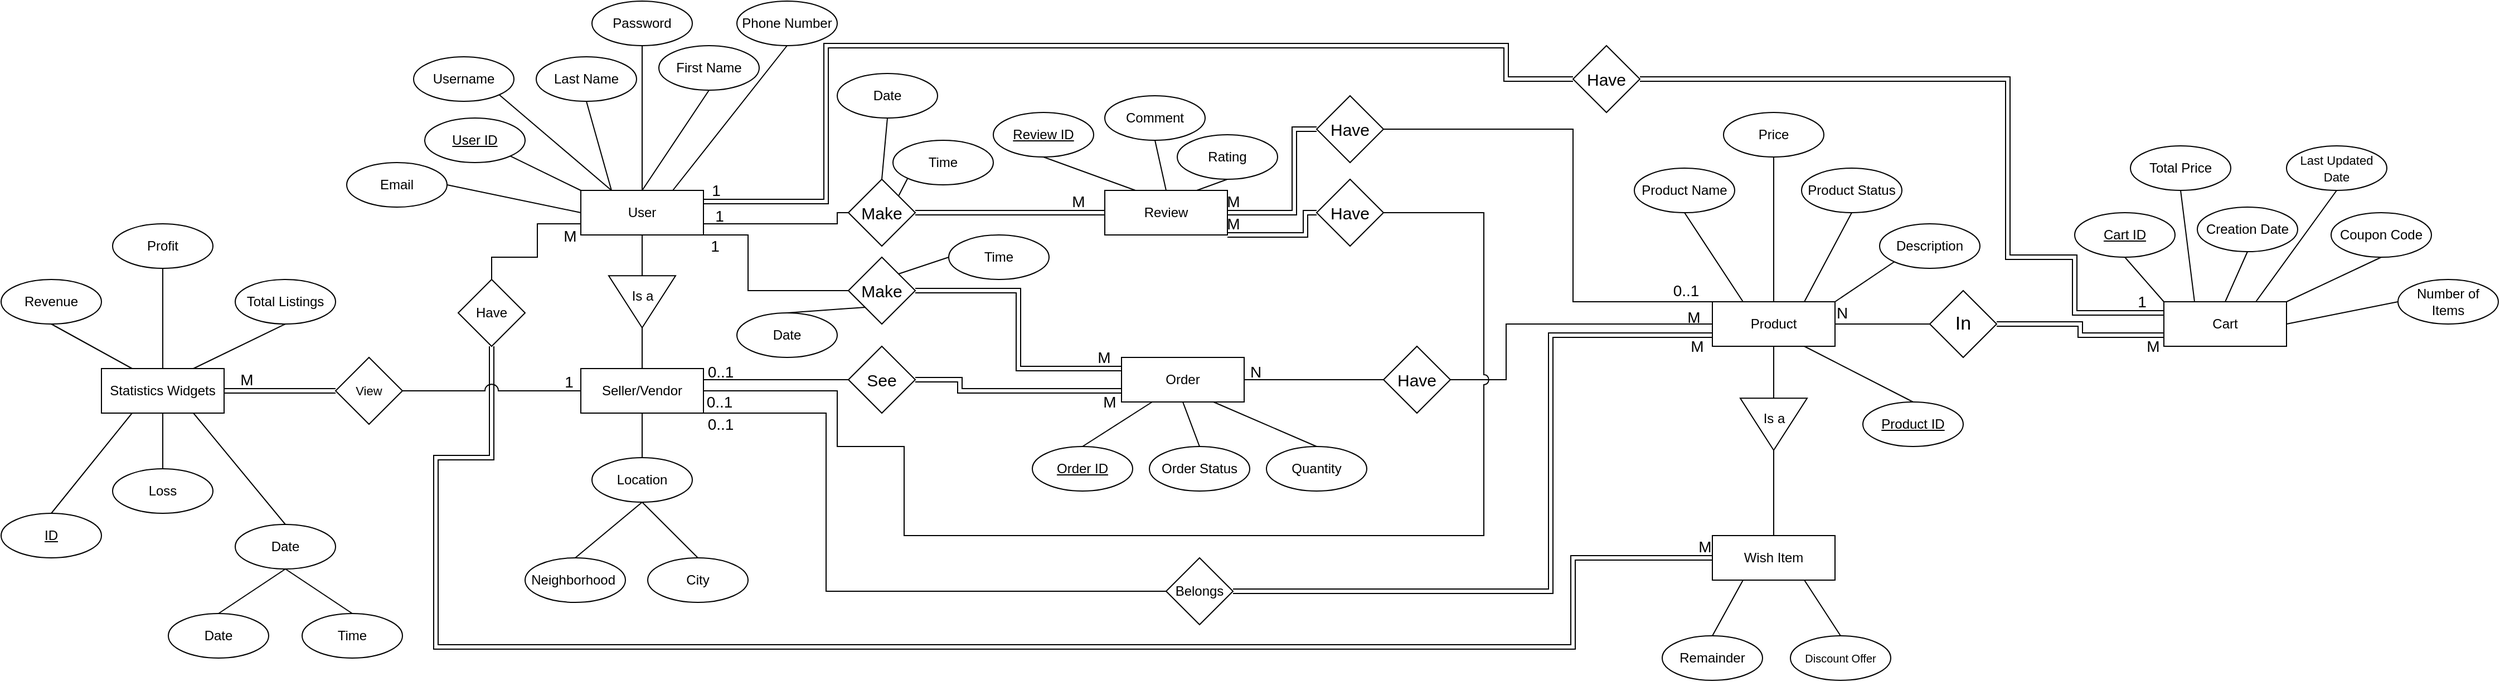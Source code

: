 <mxfile version="22.1.14" type="device" pages="2">
  <diagram name="Page-1" id="w8ofkOLXV2BYDxtaH4v-">
    <mxGraphModel dx="1042" dy="535" grid="1" gridSize="10" guides="1" tooltips="1" connect="1" arrows="1" fold="1" page="1" pageScale="1" pageWidth="2400" pageHeight="800" math="0" shadow="0">
      <root>
        <mxCell id="0" />
        <mxCell id="1" parent="0" />
        <mxCell id="Lp1CEwEdFW6QAOaDkrqb-2" value="Product" style="rounded=0;whiteSpace=wrap;html=1;" parent="1" vertex="1">
          <mxGeometry x="1635" y="350" width="110" height="40" as="geometry" />
        </mxCell>
        <mxCell id="Lp1CEwEdFW6QAOaDkrqb-4" value="Order" style="rounded=0;whiteSpace=wrap;html=1;" parent="1" vertex="1">
          <mxGeometry x="1105" y="400" width="110" height="40" as="geometry" />
        </mxCell>
        <mxCell id="L60MXe94DrMWVsOr6QPD-137" style="edgeStyle=orthogonalEdgeStyle;shape=link;rounded=0;orthogonalLoop=1;jettySize=auto;html=1;exitX=1;exitY=1;exitDx=0;exitDy=0;entryX=0;entryY=0.5;entryDx=0;entryDy=0;labelBackgroundColor=default;strokeColor=default;align=center;verticalAlign=middle;fontFamily=Helvetica;fontSize=11;fontColor=default;endArrow=none;endFill=0;" parent="1" source="Lp1CEwEdFW6QAOaDkrqb-5" target="L60MXe94DrMWVsOr6QPD-136" edge="1">
          <mxGeometry relative="1" as="geometry">
            <Array as="points">
              <mxPoint x="1270" y="290" />
              <mxPoint x="1270" y="270" />
            </Array>
          </mxGeometry>
        </mxCell>
        <mxCell id="L60MXe94DrMWVsOr6QPD-140" value="M" style="edgeLabel;html=1;align=center;verticalAlign=middle;resizable=0;points=[];fontSize=14;fontFamily=Helvetica;fontColor=default;labelBackgroundColor=none;" parent="L60MXe94DrMWVsOr6QPD-137" vertex="1" connectable="0">
          <mxGeometry x="-0.029" relative="1" as="geometry">
            <mxPoint x="-44" y="-10" as="offset" />
          </mxGeometry>
        </mxCell>
        <mxCell id="L60MXe94DrMWVsOr6QPD-148" style="edgeStyle=orthogonalEdgeStyle;shape=link;rounded=0;orthogonalLoop=1;jettySize=auto;html=1;exitX=1;exitY=0.25;exitDx=0;exitDy=0;entryX=0;entryY=0.5;entryDx=0;entryDy=0;labelBackgroundColor=default;strokeColor=default;align=center;verticalAlign=middle;fontFamily=Helvetica;fontSize=11;fontColor=default;endArrow=none;endFill=0;" parent="1" source="Lp1CEwEdFW6QAOaDkrqb-1" target="L60MXe94DrMWVsOr6QPD-147" edge="1">
          <mxGeometry relative="1" as="geometry">
            <Array as="points">
              <mxPoint x="840" y="260" />
              <mxPoint x="840" y="120" />
              <mxPoint x="1450" y="120" />
              <mxPoint x="1450" y="150" />
            </Array>
          </mxGeometry>
        </mxCell>
        <mxCell id="_Q0jS4deV_WJqcKFT8aQ-16" value="1" style="edgeLabel;html=1;align=center;verticalAlign=middle;resizable=0;points=[];fontSize=14;fontFamily=Helvetica;fontColor=default;labelBackgroundColor=none;" parent="L60MXe94DrMWVsOr6QPD-148" vertex="1" connectable="0">
          <mxGeometry x="0.068" y="2" relative="1" as="geometry">
            <mxPoint x="-357" y="132" as="offset" />
          </mxGeometry>
        </mxCell>
        <mxCell id="Lp1CEwEdFW6QAOaDkrqb-5" value="Review" style="rounded=0;whiteSpace=wrap;html=1;" parent="1" vertex="1">
          <mxGeometry x="1090" y="250" width="110" height="40" as="geometry" />
        </mxCell>
        <mxCell id="L60MXe94DrMWVsOr6QPD-61" style="edgeStyle=none;shape=connector;rounded=0;orthogonalLoop=1;jettySize=auto;html=1;exitX=0.5;exitY=0;exitDx=0;exitDy=0;entryX=1;entryY=0.5;entryDx=0;entryDy=0;labelBackgroundColor=default;strokeColor=default;align=center;verticalAlign=middle;fontFamily=Helvetica;fontSize=11;fontColor=default;endArrow=none;endFill=0;" parent="1" source="Lp1CEwEdFW6QAOaDkrqb-7" target="L60MXe94DrMWVsOr6QPD-58" edge="1">
          <mxGeometry relative="1" as="geometry" />
        </mxCell>
        <mxCell id="Lp1CEwEdFW6QAOaDkrqb-7" value="Wish Item" style="rounded=0;whiteSpace=wrap;html=1;" parent="1" vertex="1">
          <mxGeometry x="1635" y="560" width="110" height="40" as="geometry" />
        </mxCell>
        <mxCell id="L60MXe94DrMWVsOr6QPD-67" style="edgeStyle=none;shape=connector;rounded=0;orthogonalLoop=1;jettySize=auto;html=1;exitX=0;exitY=0;exitDx=0;exitDy=0;entryX=0.5;entryY=1;entryDx=0;entryDy=0;labelBackgroundColor=default;strokeColor=default;align=center;verticalAlign=middle;fontFamily=Helvetica;fontSize=11;fontColor=default;endArrow=none;endFill=0;" parent="1" source="Lp1CEwEdFW6QAOaDkrqb-8" target="L60MXe94DrMWVsOr6QPD-66" edge="1">
          <mxGeometry relative="1" as="geometry" />
        </mxCell>
        <mxCell id="Lp1CEwEdFW6QAOaDkrqb-8" value="Cart" style="rounded=0;whiteSpace=wrap;html=1;" parent="1" vertex="1">
          <mxGeometry x="2040" y="350" width="110" height="40" as="geometry" />
        </mxCell>
        <mxCell id="L60MXe94DrMWVsOr6QPD-88" style="edgeStyle=none;shape=link;rounded=0;orthogonalLoop=1;jettySize=auto;html=1;exitX=1;exitY=0.5;exitDx=0;exitDy=0;entryX=0;entryY=0.5;entryDx=0;entryDy=0;labelBackgroundColor=default;strokeColor=default;align=center;verticalAlign=middle;fontFamily=Helvetica;fontSize=11;fontColor=default;endArrow=none;endFill=0;" parent="1" source="Lp1CEwEdFW6QAOaDkrqb-9" target="L60MXe94DrMWVsOr6QPD-106" edge="1">
          <mxGeometry relative="1" as="geometry">
            <mxPoint x="390.0" y="430" as="targetPoint" />
          </mxGeometry>
        </mxCell>
        <mxCell id="L60MXe94DrMWVsOr6QPD-91" value="&lt;font style=&quot;font-size: 14px;&quot;&gt;M&lt;/font&gt;" style="edgeLabel;html=1;align=center;verticalAlign=middle;resizable=0;points=[];fontSize=11;fontFamily=Helvetica;fontColor=default;labelBackgroundColor=none;" parent="L60MXe94DrMWVsOr6QPD-88" vertex="1" connectable="0">
          <mxGeometry x="0.063" y="3" relative="1" as="geometry">
            <mxPoint x="-33" y="-7" as="offset" />
          </mxGeometry>
        </mxCell>
        <mxCell id="Lp1CEwEdFW6QAOaDkrqb-9" value="Statistics Widgets" style="rounded=0;whiteSpace=wrap;html=1;" parent="1" vertex="1">
          <mxGeometry x="190" y="410" width="110" height="40" as="geometry" />
        </mxCell>
        <mxCell id="L60MXe94DrMWVsOr6QPD-5" style="edgeStyle=orthogonalEdgeStyle;rounded=0;orthogonalLoop=1;jettySize=auto;html=1;entryX=0;entryY=0.5;entryDx=0;entryDy=0;endArrow=none;endFill=0;" parent="1" source="Lp1CEwEdFW6QAOaDkrqb-1" target="L60MXe94DrMWVsOr6QPD-1" edge="1">
          <mxGeometry relative="1" as="geometry" />
        </mxCell>
        <mxCell id="Lp1CEwEdFW6QAOaDkrqb-14" value="Email" style="ellipse;whiteSpace=wrap;html=1;" parent="1" vertex="1">
          <mxGeometry x="410" y="225" width="90" height="40" as="geometry" />
        </mxCell>
        <mxCell id="L60MXe94DrMWVsOr6QPD-4" value="" style="group" parent="1" vertex="1" connectable="0">
          <mxGeometry x="640" y="330" width="70" height="40" as="geometry" />
        </mxCell>
        <mxCell id="L60MXe94DrMWVsOr6QPD-1" value="" style="triangle;whiteSpace=wrap;html=1;rotation=90;" parent="L60MXe94DrMWVsOr6QPD-4" vertex="1">
          <mxGeometry x="11.667" y="-10" width="46.667" height="60" as="geometry" />
        </mxCell>
        <mxCell id="L60MXe94DrMWVsOr6QPD-3" value="Is a" style="text;html=1;strokeColor=none;fillColor=none;align=center;verticalAlign=middle;whiteSpace=wrap;rounded=0;" parent="L60MXe94DrMWVsOr6QPD-4" vertex="1">
          <mxGeometry x="11.667" y="5" width="46.667" height="20" as="geometry" />
        </mxCell>
        <mxCell id="L60MXe94DrMWVsOr6QPD-6" style="edgeStyle=orthogonalEdgeStyle;rounded=0;orthogonalLoop=1;jettySize=auto;html=1;exitX=1;exitY=0.5;exitDx=0;exitDy=0;entryX=0.5;entryY=0;entryDx=0;entryDy=0;endArrow=none;endFill=0;" parent="1" source="L60MXe94DrMWVsOr6QPD-1" target="Lp1CEwEdFW6QAOaDkrqb-3" edge="1">
          <mxGeometry relative="1" as="geometry" />
        </mxCell>
        <mxCell id="Lp1CEwEdFW6QAOaDkrqb-1" value="User" style="rounded=0;whiteSpace=wrap;html=1;" parent="1" vertex="1">
          <mxGeometry x="620" y="250" width="110" height="40" as="geometry" />
        </mxCell>
        <mxCell id="Lp1CEwEdFW6QAOaDkrqb-11" style="rounded=0;orthogonalLoop=1;jettySize=auto;html=1;exitX=1;exitY=1;exitDx=0;exitDy=0;entryX=0;entryY=0;entryDx=0;entryDy=0;endArrow=none;endFill=0;" parent="1" source="Lp1CEwEdFW6QAOaDkrqb-10" target="Lp1CEwEdFW6QAOaDkrqb-1" edge="1">
          <mxGeometry relative="1" as="geometry" />
        </mxCell>
        <mxCell id="Lp1CEwEdFW6QAOaDkrqb-10" value="&lt;u&gt;User ID&lt;/u&gt;" style="ellipse;whiteSpace=wrap;html=1;" parent="1" vertex="1">
          <mxGeometry x="480" y="185" width="90" height="40" as="geometry" />
        </mxCell>
        <mxCell id="Lp1CEwEdFW6QAOaDkrqb-23" style="edgeStyle=none;rounded=0;orthogonalLoop=1;jettySize=auto;html=1;exitX=1;exitY=1;exitDx=0;exitDy=0;entryX=0.25;entryY=0;entryDx=0;entryDy=0;endArrow=none;endFill=0;" parent="1" source="Lp1CEwEdFW6QAOaDkrqb-12" target="Lp1CEwEdFW6QAOaDkrqb-1" edge="1">
          <mxGeometry relative="1" as="geometry" />
        </mxCell>
        <mxCell id="Lp1CEwEdFW6QAOaDkrqb-12" value="Username" style="ellipse;whiteSpace=wrap;html=1;" parent="1" vertex="1">
          <mxGeometry x="470" y="130" width="90" height="40" as="geometry" />
        </mxCell>
        <mxCell id="Lp1CEwEdFW6QAOaDkrqb-21" style="edgeStyle=none;rounded=0;orthogonalLoop=1;jettySize=auto;html=1;exitX=0.5;exitY=1;exitDx=0;exitDy=0;entryX=0.5;entryY=0;entryDx=0;entryDy=0;endArrow=none;endFill=0;" parent="1" source="Lp1CEwEdFW6QAOaDkrqb-13" target="Lp1CEwEdFW6QAOaDkrqb-1" edge="1">
          <mxGeometry relative="1" as="geometry" />
        </mxCell>
        <mxCell id="Lp1CEwEdFW6QAOaDkrqb-13" value="Password" style="ellipse;whiteSpace=wrap;html=1;" parent="1" vertex="1">
          <mxGeometry x="630" y="80" width="90" height="40" as="geometry" />
        </mxCell>
        <mxCell id="Lp1CEwEdFW6QAOaDkrqb-20" style="edgeStyle=none;rounded=0;orthogonalLoop=1;jettySize=auto;html=1;exitX=1;exitY=0.5;exitDx=0;exitDy=0;entryX=0;entryY=0.5;entryDx=0;entryDy=0;endArrow=none;endFill=0;" parent="1" source="Lp1CEwEdFW6QAOaDkrqb-14" target="Lp1CEwEdFW6QAOaDkrqb-1" edge="1">
          <mxGeometry relative="1" as="geometry" />
        </mxCell>
        <mxCell id="Lp1CEwEdFW6QAOaDkrqb-18" style="edgeStyle=none;rounded=0;orthogonalLoop=1;jettySize=auto;html=1;exitX=0.5;exitY=1;exitDx=0;exitDy=0;entryX=0.5;entryY=0;entryDx=0;entryDy=0;endArrow=none;endFill=0;" parent="1" source="Lp1CEwEdFW6QAOaDkrqb-15" target="Lp1CEwEdFW6QAOaDkrqb-1" edge="1">
          <mxGeometry relative="1" as="geometry" />
        </mxCell>
        <mxCell id="Lp1CEwEdFW6QAOaDkrqb-15" value="First Name" style="ellipse;whiteSpace=wrap;html=1;" parent="1" vertex="1">
          <mxGeometry x="690" y="120" width="90" height="40" as="geometry" />
        </mxCell>
        <mxCell id="Lp1CEwEdFW6QAOaDkrqb-19" style="edgeStyle=none;rounded=0;orthogonalLoop=1;jettySize=auto;html=1;exitX=0.5;exitY=1;exitDx=0;exitDy=0;entryX=0.25;entryY=0;entryDx=0;entryDy=0;endArrow=none;endFill=0;" parent="1" source="Lp1CEwEdFW6QAOaDkrqb-16" target="Lp1CEwEdFW6QAOaDkrqb-1" edge="1">
          <mxGeometry relative="1" as="geometry" />
        </mxCell>
        <mxCell id="Lp1CEwEdFW6QAOaDkrqb-16" value="Last Name" style="ellipse;whiteSpace=wrap;html=1;" parent="1" vertex="1">
          <mxGeometry x="580" y="130" width="90" height="40" as="geometry" />
        </mxCell>
        <mxCell id="Lp1CEwEdFW6QAOaDkrqb-22" style="edgeStyle=none;rounded=0;orthogonalLoop=1;jettySize=auto;html=1;exitX=0.5;exitY=1;exitDx=0;exitDy=0;entryX=0.75;entryY=0;entryDx=0;entryDy=0;endArrow=none;endFill=0;" parent="1" source="EQjUbwfXLJsyXit4vQer-1" target="Lp1CEwEdFW6QAOaDkrqb-1" edge="1">
          <mxGeometry relative="1" as="geometry">
            <mxPoint x="815" y="105" as="sourcePoint" />
          </mxGeometry>
        </mxCell>
        <mxCell id="L60MXe94DrMWVsOr6QPD-119" style="edgeStyle=orthogonalEdgeStyle;shape=connector;rounded=0;orthogonalLoop=1;jettySize=auto;html=1;exitX=1;exitY=1;exitDx=0;exitDy=0;entryX=0;entryY=0.5;entryDx=0;entryDy=0;labelBackgroundColor=default;strokeColor=default;align=center;verticalAlign=middle;fontFamily=Helvetica;fontSize=11;fontColor=default;endArrow=none;endFill=0;" parent="1" source="Lp1CEwEdFW6QAOaDkrqb-3" target="L60MXe94DrMWVsOr6QPD-118" edge="1">
          <mxGeometry relative="1" as="geometry">
            <Array as="points">
              <mxPoint x="840" y="450" />
              <mxPoint x="840" y="610" />
            </Array>
          </mxGeometry>
        </mxCell>
        <mxCell id="L60MXe94DrMWVsOr6QPD-121" value="&lt;font style=&quot;font-size: 14px;&quot;&gt;0..1&lt;/font&gt;" style="edgeLabel;html=1;align=center;verticalAlign=middle;resizable=0;points=[];fontSize=11;fontFamily=Helvetica;fontColor=default;labelBackgroundColor=none;" parent="L60MXe94DrMWVsOr6QPD-119" vertex="1" connectable="0">
          <mxGeometry x="-0.936" relative="1" as="geometry">
            <mxPoint x="-4" y="10" as="offset" />
          </mxGeometry>
        </mxCell>
        <mxCell id="Lp1CEwEdFW6QAOaDkrqb-3" value="Seller/Vendor" style="rounded=0;whiteSpace=wrap;html=1;" parent="1" vertex="1">
          <mxGeometry x="620" y="410" width="110" height="40" as="geometry" />
        </mxCell>
        <mxCell id="L60MXe94DrMWVsOr6QPD-8" style="rounded=0;orthogonalLoop=1;jettySize=auto;html=1;exitX=0.5;exitY=0;exitDx=0;exitDy=0;entryX=0.5;entryY=1;entryDx=0;entryDy=0;endArrow=none;endFill=0;" parent="1" source="L60MXe94DrMWVsOr6QPD-7" target="Lp1CEwEdFW6QAOaDkrqb-3" edge="1">
          <mxGeometry relative="1" as="geometry">
            <mxPoint x="600" y="410" as="targetPoint" />
          </mxGeometry>
        </mxCell>
        <mxCell id="L60MXe94DrMWVsOr6QPD-15" style="edgeStyle=none;shape=connector;rounded=0;orthogonalLoop=1;jettySize=auto;html=1;exitX=0.5;exitY=1;exitDx=0;exitDy=0;entryX=0.5;entryY=0;entryDx=0;entryDy=0;labelBackgroundColor=default;strokeColor=default;align=center;verticalAlign=middle;fontFamily=Helvetica;fontSize=11;fontColor=default;endArrow=none;endFill=0;" parent="1" source="L60MXe94DrMWVsOr6QPD-7" target="L60MXe94DrMWVsOr6QPD-12" edge="1">
          <mxGeometry relative="1" as="geometry" />
        </mxCell>
        <mxCell id="L60MXe94DrMWVsOr6QPD-17" style="edgeStyle=none;shape=connector;rounded=0;orthogonalLoop=1;jettySize=auto;html=1;exitX=0.5;exitY=1;exitDx=0;exitDy=0;entryX=0.5;entryY=0;entryDx=0;entryDy=0;labelBackgroundColor=default;strokeColor=default;align=center;verticalAlign=middle;fontFamily=Helvetica;fontSize=11;fontColor=default;endArrow=none;endFill=0;" parent="1" source="L60MXe94DrMWVsOr6QPD-7" target="L60MXe94DrMWVsOr6QPD-14" edge="1">
          <mxGeometry relative="1" as="geometry" />
        </mxCell>
        <mxCell id="L60MXe94DrMWVsOr6QPD-7" value="Location" style="ellipse;whiteSpace=wrap;html=1;" parent="1" vertex="1">
          <mxGeometry x="630" y="490" width="90" height="40" as="geometry" />
        </mxCell>
        <mxCell id="L60MXe94DrMWVsOr6QPD-12" value="Neighborhood&amp;nbsp;" style="ellipse;whiteSpace=wrap;html=1;" parent="1" vertex="1">
          <mxGeometry x="570" y="580" width="90" height="40" as="geometry" />
        </mxCell>
        <mxCell id="L60MXe94DrMWVsOr6QPD-14" value="City" style="ellipse;whiteSpace=wrap;html=1;" parent="1" vertex="1">
          <mxGeometry x="680" y="580" width="90" height="40" as="geometry" />
        </mxCell>
        <mxCell id="L60MXe94DrMWVsOr6QPD-19" style="edgeStyle=none;shape=connector;rounded=0;orthogonalLoop=1;jettySize=auto;html=1;exitX=0.5;exitY=0;exitDx=0;exitDy=0;entryX=0.75;entryY=1;entryDx=0;entryDy=0;labelBackgroundColor=default;strokeColor=default;align=center;verticalAlign=middle;fontFamily=Helvetica;fontSize=11;fontColor=default;endArrow=none;endFill=0;" parent="1" source="L60MXe94DrMWVsOr6QPD-18" target="Lp1CEwEdFW6QAOaDkrqb-2" edge="1">
          <mxGeometry relative="1" as="geometry" />
        </mxCell>
        <mxCell id="L60MXe94DrMWVsOr6QPD-18" value="&lt;u&gt;Product ID&lt;/u&gt;" style="ellipse;whiteSpace=wrap;html=1;" parent="1" vertex="1">
          <mxGeometry x="1770" y="440" width="90" height="40" as="geometry" />
        </mxCell>
        <mxCell id="L60MXe94DrMWVsOr6QPD-22" style="edgeStyle=none;shape=connector;rounded=0;orthogonalLoop=1;jettySize=auto;html=1;exitX=0.5;exitY=1;exitDx=0;exitDy=0;entryX=0.25;entryY=0;entryDx=0;entryDy=0;labelBackgroundColor=default;strokeColor=default;align=center;verticalAlign=middle;fontFamily=Helvetica;fontSize=11;fontColor=default;endArrow=none;endFill=0;" parent="1" source="L60MXe94DrMWVsOr6QPD-21" target="Lp1CEwEdFW6QAOaDkrqb-2" edge="1">
          <mxGeometry relative="1" as="geometry" />
        </mxCell>
        <mxCell id="L60MXe94DrMWVsOr6QPD-21" value="Product Name" style="ellipse;whiteSpace=wrap;html=1;" parent="1" vertex="1">
          <mxGeometry x="1565" y="230" width="90" height="40" as="geometry" />
        </mxCell>
        <mxCell id="L60MXe94DrMWVsOr6QPD-24" style="edgeStyle=none;shape=connector;rounded=0;orthogonalLoop=1;jettySize=auto;html=1;exitX=0.5;exitY=1;exitDx=0;exitDy=0;entryX=0.5;entryY=0;entryDx=0;entryDy=0;labelBackgroundColor=default;strokeColor=default;align=center;verticalAlign=middle;fontFamily=Helvetica;fontSize=11;fontColor=default;endArrow=none;endFill=0;" parent="1" source="L60MXe94DrMWVsOr6QPD-23" target="Lp1CEwEdFW6QAOaDkrqb-2" edge="1">
          <mxGeometry relative="1" as="geometry" />
        </mxCell>
        <mxCell id="L60MXe94DrMWVsOr6QPD-23" value="Price" style="ellipse;whiteSpace=wrap;html=1;" parent="1" vertex="1">
          <mxGeometry x="1645" y="180" width="90" height="40" as="geometry" />
        </mxCell>
        <mxCell id="L60MXe94DrMWVsOr6QPD-26" style="edgeStyle=none;shape=connector;rounded=0;orthogonalLoop=1;jettySize=auto;html=1;exitX=0.5;exitY=1;exitDx=0;exitDy=0;entryX=0.75;entryY=0;entryDx=0;entryDy=0;labelBackgroundColor=default;strokeColor=default;align=center;verticalAlign=middle;fontFamily=Helvetica;fontSize=11;fontColor=default;endArrow=none;endFill=0;" parent="1" source="L60MXe94DrMWVsOr6QPD-25" target="Lp1CEwEdFW6QAOaDkrqb-2" edge="1">
          <mxGeometry relative="1" as="geometry" />
        </mxCell>
        <mxCell id="L60MXe94DrMWVsOr6QPD-25" value="Product Status" style="ellipse;whiteSpace=wrap;html=1;" parent="1" vertex="1">
          <mxGeometry x="1715" y="230" width="90" height="40" as="geometry" />
        </mxCell>
        <mxCell id="L60MXe94DrMWVsOr6QPD-28" style="edgeStyle=none;shape=connector;rounded=0;orthogonalLoop=1;jettySize=auto;html=1;exitX=0;exitY=1;exitDx=0;exitDy=0;entryX=1;entryY=0;entryDx=0;entryDy=0;labelBackgroundColor=default;strokeColor=default;align=center;verticalAlign=middle;fontFamily=Helvetica;fontSize=11;fontColor=default;endArrow=none;endFill=0;" parent="1" source="L60MXe94DrMWVsOr6QPD-27" target="Lp1CEwEdFW6QAOaDkrqb-2" edge="1">
          <mxGeometry relative="1" as="geometry" />
        </mxCell>
        <mxCell id="L60MXe94DrMWVsOr6QPD-27" value="Description" style="ellipse;whiteSpace=wrap;html=1;" parent="1" vertex="1">
          <mxGeometry x="1785" y="280" width="90" height="40" as="geometry" />
        </mxCell>
        <mxCell id="L60MXe94DrMWVsOr6QPD-30" style="edgeStyle=none;shape=connector;rounded=0;orthogonalLoop=1;jettySize=auto;html=1;exitX=0.5;exitY=0;exitDx=0;exitDy=0;entryX=0.25;entryY=1;entryDx=0;entryDy=0;labelBackgroundColor=default;strokeColor=default;align=center;verticalAlign=middle;fontFamily=Helvetica;fontSize=11;fontColor=default;endArrow=none;endFill=0;" parent="1" source="L60MXe94DrMWVsOr6QPD-29" target="Lp1CEwEdFW6QAOaDkrqb-4" edge="1">
          <mxGeometry relative="1" as="geometry" />
        </mxCell>
        <mxCell id="L60MXe94DrMWVsOr6QPD-29" value="&lt;u&gt;Order ID&lt;/u&gt;" style="ellipse;whiteSpace=wrap;html=1;" parent="1" vertex="1">
          <mxGeometry x="1025" y="480" width="90" height="40" as="geometry" />
        </mxCell>
        <mxCell id="L60MXe94DrMWVsOr6QPD-32" style="edgeStyle=none;shape=connector;rounded=0;orthogonalLoop=1;jettySize=auto;html=1;exitX=0.5;exitY=0;exitDx=0;exitDy=0;entryX=0.5;entryY=1;entryDx=0;entryDy=0;labelBackgroundColor=default;strokeColor=default;align=center;verticalAlign=middle;fontFamily=Helvetica;fontSize=11;fontColor=default;endArrow=none;endFill=0;" parent="1" source="L60MXe94DrMWVsOr6QPD-31" target="Lp1CEwEdFW6QAOaDkrqb-4" edge="1">
          <mxGeometry relative="1" as="geometry" />
        </mxCell>
        <mxCell id="L60MXe94DrMWVsOr6QPD-31" value="Order Status" style="ellipse;whiteSpace=wrap;html=1;" parent="1" vertex="1">
          <mxGeometry x="1130" y="480" width="90" height="40" as="geometry" />
        </mxCell>
        <mxCell id="L60MXe94DrMWVsOr6QPD-34" style="edgeStyle=none;shape=connector;rounded=0;orthogonalLoop=1;jettySize=auto;html=1;exitX=0.5;exitY=0;exitDx=0;exitDy=0;entryX=0.75;entryY=1;entryDx=0;entryDy=0;labelBackgroundColor=default;strokeColor=default;align=center;verticalAlign=middle;fontFamily=Helvetica;fontSize=11;fontColor=default;endArrow=none;endFill=0;" parent="1" source="L60MXe94DrMWVsOr6QPD-33" target="Lp1CEwEdFW6QAOaDkrqb-4" edge="1">
          <mxGeometry relative="1" as="geometry" />
        </mxCell>
        <mxCell id="L60MXe94DrMWVsOr6QPD-33" value="Quantity" style="ellipse;whiteSpace=wrap;html=1;" parent="1" vertex="1">
          <mxGeometry x="1235" y="480" width="90" height="40" as="geometry" />
        </mxCell>
        <mxCell id="L60MXe94DrMWVsOr6QPD-36" style="edgeStyle=none;shape=connector;rounded=0;orthogonalLoop=1;jettySize=auto;html=1;exitX=0.5;exitY=1;exitDx=0;exitDy=0;entryX=0.75;entryY=0;entryDx=0;entryDy=0;labelBackgroundColor=default;strokeColor=default;align=center;verticalAlign=middle;fontFamily=Helvetica;fontSize=11;fontColor=default;endArrow=none;endFill=0;" parent="1" source="_Q0jS4deV_WJqcKFT8aQ-15" target="Lp1CEwEdFW6QAOaDkrqb-5" edge="1">
          <mxGeometry relative="1" as="geometry">
            <mxPoint x="1175" y="225" as="sourcePoint" />
          </mxGeometry>
        </mxCell>
        <mxCell id="L60MXe94DrMWVsOr6QPD-38" style="edgeStyle=none;shape=connector;rounded=0;orthogonalLoop=1;jettySize=auto;html=1;exitX=0.5;exitY=1;exitDx=0;exitDy=0;entryX=0.5;entryY=0;entryDx=0;entryDy=0;labelBackgroundColor=default;strokeColor=default;align=center;verticalAlign=middle;fontFamily=Helvetica;fontSize=11;fontColor=default;endArrow=none;endFill=0;" parent="1" source="L60MXe94DrMWVsOr6QPD-37" target="Lp1CEwEdFW6QAOaDkrqb-5" edge="1">
          <mxGeometry relative="1" as="geometry" />
        </mxCell>
        <mxCell id="L60MXe94DrMWVsOr6QPD-37" value="Comment" style="ellipse;whiteSpace=wrap;html=1;" parent="1" vertex="1">
          <mxGeometry x="1090" y="165" width="90" height="40" as="geometry" />
        </mxCell>
        <mxCell id="L60MXe94DrMWVsOr6QPD-40" style="edgeStyle=none;shape=connector;rounded=0;orthogonalLoop=1;jettySize=auto;html=1;exitX=0.5;exitY=1;exitDx=0;exitDy=0;entryX=0.25;entryY=0;entryDx=0;entryDy=0;labelBackgroundColor=default;strokeColor=default;align=center;verticalAlign=middle;fontFamily=Helvetica;fontSize=11;fontColor=default;endArrow=none;endFill=0;" parent="1" source="L60MXe94DrMWVsOr6QPD-39" target="Lp1CEwEdFW6QAOaDkrqb-5" edge="1">
          <mxGeometry relative="1" as="geometry" />
        </mxCell>
        <mxCell id="L60MXe94DrMWVsOr6QPD-39" value="&lt;u&gt;Review ID&lt;/u&gt;" style="ellipse;whiteSpace=wrap;html=1;" parent="1" vertex="1">
          <mxGeometry x="990" y="180" width="90" height="40" as="geometry" />
        </mxCell>
        <mxCell id="L60MXe94DrMWVsOr6QPD-42" style="edgeStyle=none;shape=connector;rounded=0;orthogonalLoop=1;jettySize=auto;html=1;exitX=0.5;exitY=1;exitDx=0;exitDy=0;entryX=0.25;entryY=0;entryDx=0;entryDy=0;labelBackgroundColor=default;strokeColor=default;align=center;verticalAlign=middle;fontFamily=Helvetica;fontSize=11;fontColor=default;endArrow=none;endFill=0;" parent="1" source="L60MXe94DrMWVsOr6QPD-41" target="Lp1CEwEdFW6QAOaDkrqb-9" edge="1">
          <mxGeometry relative="1" as="geometry" />
        </mxCell>
        <mxCell id="L60MXe94DrMWVsOr6QPD-41" value="Revenue" style="ellipse;whiteSpace=wrap;html=1;" parent="1" vertex="1">
          <mxGeometry x="100" y="330" width="90" height="40" as="geometry" />
        </mxCell>
        <mxCell id="L60MXe94DrMWVsOr6QPD-45" style="edgeStyle=none;shape=connector;rounded=0;orthogonalLoop=1;jettySize=auto;html=1;exitX=0.5;exitY=0;exitDx=0;exitDy=0;entryX=0.25;entryY=1;entryDx=0;entryDy=0;labelBackgroundColor=default;strokeColor=default;align=center;verticalAlign=middle;fontFamily=Helvetica;fontSize=11;fontColor=default;endArrow=none;endFill=0;" parent="1" source="L60MXe94DrMWVsOr6QPD-44" target="Lp1CEwEdFW6QAOaDkrqb-9" edge="1">
          <mxGeometry relative="1" as="geometry" />
        </mxCell>
        <mxCell id="L60MXe94DrMWVsOr6QPD-44" value="&lt;u&gt;ID&lt;/u&gt;" style="ellipse;whiteSpace=wrap;html=1;" parent="1" vertex="1">
          <mxGeometry x="100" y="540" width="90" height="40" as="geometry" />
        </mxCell>
        <mxCell id="L60MXe94DrMWVsOr6QPD-47" style="edgeStyle=none;shape=connector;rounded=0;orthogonalLoop=1;jettySize=auto;html=1;exitX=0.5;exitY=0;exitDx=0;exitDy=0;entryX=0.5;entryY=1;entryDx=0;entryDy=0;labelBackgroundColor=default;strokeColor=default;align=center;verticalAlign=middle;fontFamily=Helvetica;fontSize=11;fontColor=default;endArrow=none;endFill=0;" parent="1" source="L60MXe94DrMWVsOr6QPD-46" target="Lp1CEwEdFW6QAOaDkrqb-9" edge="1">
          <mxGeometry relative="1" as="geometry" />
        </mxCell>
        <mxCell id="L60MXe94DrMWVsOr6QPD-46" value="Loss" style="ellipse;whiteSpace=wrap;html=1;" parent="1" vertex="1">
          <mxGeometry x="200" y="500" width="90" height="40" as="geometry" />
        </mxCell>
        <mxCell id="L60MXe94DrMWVsOr6QPD-146" style="edgeStyle=orthogonalEdgeStyle;shape=connector;rounded=0;orthogonalLoop=1;jettySize=auto;html=1;exitX=0.5;exitY=1;exitDx=0;exitDy=0;entryX=0.5;entryY=0;entryDx=0;entryDy=0;labelBackgroundColor=default;strokeColor=default;align=center;verticalAlign=middle;fontFamily=Helvetica;fontSize=11;fontColor=default;endArrow=none;endFill=0;" parent="1" source="L60MXe94DrMWVsOr6QPD-48" target="Lp1CEwEdFW6QAOaDkrqb-9" edge="1">
          <mxGeometry relative="1" as="geometry" />
        </mxCell>
        <mxCell id="L60MXe94DrMWVsOr6QPD-48" value="Profit" style="ellipse;whiteSpace=wrap;html=1;" parent="1" vertex="1">
          <mxGeometry x="200" y="280" width="90" height="40" as="geometry" />
        </mxCell>
        <mxCell id="L60MXe94DrMWVsOr6QPD-51" style="edgeStyle=none;shape=connector;rounded=0;orthogonalLoop=1;jettySize=auto;html=1;exitX=0.5;exitY=1;exitDx=0;exitDy=0;labelBackgroundColor=default;strokeColor=default;align=center;verticalAlign=middle;fontFamily=Helvetica;fontSize=11;fontColor=default;endArrow=none;endFill=0;entryX=0.75;entryY=0;entryDx=0;entryDy=0;" parent="1" source="L60MXe94DrMWVsOr6QPD-50" target="Lp1CEwEdFW6QAOaDkrqb-9" edge="1">
          <mxGeometry relative="1" as="geometry">
            <mxPoint x="330" y="480" as="targetPoint" />
          </mxGeometry>
        </mxCell>
        <mxCell id="L60MXe94DrMWVsOr6QPD-50" value="Total Listings" style="ellipse;whiteSpace=wrap;html=1;" parent="1" vertex="1">
          <mxGeometry x="310" y="330" width="90" height="40" as="geometry" />
        </mxCell>
        <mxCell id="L60MXe94DrMWVsOr6QPD-57" value="" style="group" parent="1" vertex="1" connectable="0">
          <mxGeometry x="1655" y="440" width="70" height="40" as="geometry" />
        </mxCell>
        <mxCell id="L60MXe94DrMWVsOr6QPD-58" value="" style="triangle;whiteSpace=wrap;html=1;rotation=90;" parent="L60MXe94DrMWVsOr6QPD-57" vertex="1">
          <mxGeometry x="11.667" y="-10" width="46.667" height="60" as="geometry" />
        </mxCell>
        <mxCell id="L60MXe94DrMWVsOr6QPD-59" value="Is a" style="text;html=1;strokeColor=none;fillColor=none;align=center;verticalAlign=middle;whiteSpace=wrap;rounded=0;" parent="L60MXe94DrMWVsOr6QPD-57" vertex="1">
          <mxGeometry x="11.667" y="5" width="46.667" height="20" as="geometry" />
        </mxCell>
        <mxCell id="L60MXe94DrMWVsOr6QPD-60" style="edgeStyle=none;shape=connector;rounded=0;orthogonalLoop=1;jettySize=auto;html=1;exitX=0;exitY=0.5;exitDx=0;exitDy=0;labelBackgroundColor=default;strokeColor=default;align=center;verticalAlign=middle;fontFamily=Helvetica;fontSize=11;fontColor=default;endArrow=none;endFill=0;" parent="1" source="L60MXe94DrMWVsOr6QPD-58" target="Lp1CEwEdFW6QAOaDkrqb-2" edge="1">
          <mxGeometry relative="1" as="geometry" />
        </mxCell>
        <mxCell id="L60MXe94DrMWVsOr6QPD-64" style="edgeStyle=none;shape=connector;rounded=0;orthogonalLoop=1;jettySize=auto;html=1;exitX=0.5;exitY=0;exitDx=0;exitDy=0;entryX=0.25;entryY=1;entryDx=0;entryDy=0;labelBackgroundColor=default;strokeColor=default;align=center;verticalAlign=middle;fontFamily=Helvetica;fontSize=11;fontColor=default;endArrow=none;endFill=0;" parent="1" source="L60MXe94DrMWVsOr6QPD-62" target="Lp1CEwEdFW6QAOaDkrqb-7" edge="1">
          <mxGeometry relative="1" as="geometry" />
        </mxCell>
        <mxCell id="L60MXe94DrMWVsOr6QPD-62" value="Remainder" style="ellipse;whiteSpace=wrap;html=1;" parent="1" vertex="1">
          <mxGeometry x="1590" y="650" width="90" height="40" as="geometry" />
        </mxCell>
        <mxCell id="L60MXe94DrMWVsOr6QPD-65" style="edgeStyle=none;shape=connector;rounded=0;orthogonalLoop=1;jettySize=auto;html=1;exitX=0.5;exitY=0;exitDx=0;exitDy=0;entryX=0.75;entryY=1;entryDx=0;entryDy=0;labelBackgroundColor=default;strokeColor=default;align=center;verticalAlign=middle;fontFamily=Helvetica;fontSize=11;fontColor=default;endArrow=none;endFill=0;" parent="1" source="L60MXe94DrMWVsOr6QPD-63" target="Lp1CEwEdFW6QAOaDkrqb-7" edge="1">
          <mxGeometry relative="1" as="geometry" />
        </mxCell>
        <mxCell id="L60MXe94DrMWVsOr6QPD-63" value="&lt;font style=&quot;font-size: 10px;&quot;&gt;Discount Offer&lt;/font&gt;" style="ellipse;whiteSpace=wrap;html=1;" parent="1" vertex="1">
          <mxGeometry x="1705" y="650" width="90" height="40" as="geometry" />
        </mxCell>
        <mxCell id="L60MXe94DrMWVsOr6QPD-66" value="&lt;u&gt;Cart ID&lt;/u&gt;" style="ellipse;whiteSpace=wrap;html=1;" parent="1" vertex="1">
          <mxGeometry x="1960" y="270" width="90" height="40" as="geometry" />
        </mxCell>
        <mxCell id="L60MXe94DrMWVsOr6QPD-69" style="edgeStyle=none;shape=connector;rounded=0;orthogonalLoop=1;jettySize=auto;html=1;exitX=0.5;exitY=1;exitDx=0;exitDy=0;entryX=0.25;entryY=0;entryDx=0;entryDy=0;labelBackgroundColor=default;strokeColor=default;align=center;verticalAlign=middle;fontFamily=Helvetica;fontSize=11;fontColor=default;endArrow=none;endFill=0;" parent="1" source="L60MXe94DrMWVsOr6QPD-68" target="Lp1CEwEdFW6QAOaDkrqb-8" edge="1">
          <mxGeometry relative="1" as="geometry" />
        </mxCell>
        <mxCell id="L60MXe94DrMWVsOr6QPD-68" value="Total Price" style="ellipse;whiteSpace=wrap;html=1;" parent="1" vertex="1">
          <mxGeometry x="2010" y="210" width="90" height="40" as="geometry" />
        </mxCell>
        <mxCell id="L60MXe94DrMWVsOr6QPD-71" style="edgeStyle=none;shape=connector;rounded=0;orthogonalLoop=1;jettySize=auto;html=1;exitX=0.5;exitY=1;exitDx=0;exitDy=0;entryX=0.5;entryY=0;entryDx=0;entryDy=0;labelBackgroundColor=default;strokeColor=default;align=center;verticalAlign=middle;fontFamily=Helvetica;fontSize=11;fontColor=default;endArrow=none;endFill=0;" parent="1" source="L60MXe94DrMWVsOr6QPD-70" target="Lp1CEwEdFW6QAOaDkrqb-8" edge="1">
          <mxGeometry relative="1" as="geometry" />
        </mxCell>
        <mxCell id="L60MXe94DrMWVsOr6QPD-70" value="Creation Date" style="ellipse;whiteSpace=wrap;html=1;" parent="1" vertex="1">
          <mxGeometry x="2070" y="265" width="90" height="40" as="geometry" />
        </mxCell>
        <mxCell id="L60MXe94DrMWVsOr6QPD-75" style="edgeStyle=none;shape=connector;rounded=0;orthogonalLoop=1;jettySize=auto;html=1;exitX=0.5;exitY=1;exitDx=0;exitDy=0;entryX=0.75;entryY=0;entryDx=0;entryDy=0;labelBackgroundColor=default;strokeColor=default;align=center;verticalAlign=middle;fontFamily=Helvetica;fontSize=11;fontColor=default;endArrow=none;endFill=0;" parent="1" source="L60MXe94DrMWVsOr6QPD-73" target="Lp1CEwEdFW6QAOaDkrqb-8" edge="1">
          <mxGeometry relative="1" as="geometry" />
        </mxCell>
        <mxCell id="L60MXe94DrMWVsOr6QPD-73" value="&lt;font style=&quot;font-size: 11px;&quot;&gt;Last Updated Date&lt;/font&gt;" style="ellipse;whiteSpace=wrap;html=1;" parent="1" vertex="1">
          <mxGeometry x="2150" y="210" width="90" height="40" as="geometry" />
        </mxCell>
        <mxCell id="L60MXe94DrMWVsOr6QPD-77" style="edgeStyle=none;shape=connector;rounded=0;orthogonalLoop=1;jettySize=auto;html=1;exitX=0.5;exitY=1;exitDx=0;exitDy=0;entryX=1;entryY=0;entryDx=0;entryDy=0;labelBackgroundColor=default;strokeColor=default;align=center;verticalAlign=middle;fontFamily=Helvetica;fontSize=11;fontColor=default;endArrow=none;endFill=0;" parent="1" source="L60MXe94DrMWVsOr6QPD-76" target="Lp1CEwEdFW6QAOaDkrqb-8" edge="1">
          <mxGeometry relative="1" as="geometry" />
        </mxCell>
        <mxCell id="L60MXe94DrMWVsOr6QPD-76" value="Coupon Code" style="ellipse;whiteSpace=wrap;html=1;" parent="1" vertex="1">
          <mxGeometry x="2190" y="270" width="90" height="40" as="geometry" />
        </mxCell>
        <mxCell id="L60MXe94DrMWVsOr6QPD-79" style="edgeStyle=none;shape=connector;rounded=0;orthogonalLoop=1;jettySize=auto;html=1;exitX=0;exitY=0.5;exitDx=0;exitDy=0;entryX=1;entryY=0.5;entryDx=0;entryDy=0;labelBackgroundColor=default;strokeColor=default;align=center;verticalAlign=middle;fontFamily=Helvetica;fontSize=11;fontColor=default;endArrow=none;endFill=0;" parent="1" source="L60MXe94DrMWVsOr6QPD-78" target="Lp1CEwEdFW6QAOaDkrqb-8" edge="1">
          <mxGeometry relative="1" as="geometry" />
        </mxCell>
        <mxCell id="L60MXe94DrMWVsOr6QPD-78" value="Number of Items" style="ellipse;whiteSpace=wrap;html=1;" parent="1" vertex="1">
          <mxGeometry x="2250" y="330" width="90" height="40" as="geometry" />
        </mxCell>
        <mxCell id="L60MXe94DrMWVsOr6QPD-81" style="edgeStyle=none;shape=connector;rounded=0;orthogonalLoop=1;jettySize=auto;html=1;exitX=0.5;exitY=0;exitDx=0;exitDy=0;entryX=0.75;entryY=1;entryDx=0;entryDy=0;labelBackgroundColor=default;strokeColor=default;align=center;verticalAlign=middle;fontFamily=Helvetica;fontSize=11;fontColor=default;endArrow=none;endFill=0;" parent="1" source="L60MXe94DrMWVsOr6QPD-80" target="Lp1CEwEdFW6QAOaDkrqb-9" edge="1">
          <mxGeometry relative="1" as="geometry" />
        </mxCell>
        <mxCell id="L60MXe94DrMWVsOr6QPD-80" value="Date" style="ellipse;whiteSpace=wrap;html=1;" parent="1" vertex="1">
          <mxGeometry x="310" y="550" width="90" height="40" as="geometry" />
        </mxCell>
        <mxCell id="L60MXe94DrMWVsOr6QPD-83" style="edgeStyle=none;shape=connector;rounded=0;orthogonalLoop=1;jettySize=auto;html=1;exitX=0.5;exitY=0;exitDx=0;exitDy=0;entryX=0.5;entryY=1;entryDx=0;entryDy=0;labelBackgroundColor=default;strokeColor=default;align=center;verticalAlign=middle;fontFamily=Helvetica;fontSize=11;fontColor=default;endArrow=none;endFill=0;" parent="1" source="L60MXe94DrMWVsOr6QPD-82" target="L60MXe94DrMWVsOr6QPD-80" edge="1">
          <mxGeometry relative="1" as="geometry" />
        </mxCell>
        <mxCell id="L60MXe94DrMWVsOr6QPD-82" value="Date" style="ellipse;whiteSpace=wrap;html=1;" parent="1" vertex="1">
          <mxGeometry x="250" y="630" width="90" height="40" as="geometry" />
        </mxCell>
        <mxCell id="L60MXe94DrMWVsOr6QPD-85" style="edgeStyle=none;shape=connector;rounded=0;orthogonalLoop=1;jettySize=auto;html=1;exitX=0.5;exitY=0;exitDx=0;exitDy=0;entryX=0.5;entryY=1;entryDx=0;entryDy=0;labelBackgroundColor=default;strokeColor=default;align=center;verticalAlign=middle;fontFamily=Helvetica;fontSize=11;fontColor=default;endArrow=none;endFill=0;" parent="1" source="L60MXe94DrMWVsOr6QPD-84" target="L60MXe94DrMWVsOr6QPD-80" edge="1">
          <mxGeometry relative="1" as="geometry" />
        </mxCell>
        <mxCell id="L60MXe94DrMWVsOr6QPD-84" value="Time" style="ellipse;whiteSpace=wrap;html=1;" parent="1" vertex="1">
          <mxGeometry x="370" y="630" width="90" height="40" as="geometry" />
        </mxCell>
        <mxCell id="L60MXe94DrMWVsOr6QPD-89" style="edgeStyle=none;shape=connector;rounded=0;orthogonalLoop=1;jettySize=auto;html=1;exitX=1;exitY=1;exitDx=0;exitDy=0;labelBackgroundColor=default;strokeColor=default;align=center;verticalAlign=middle;fontFamily=Helvetica;fontSize=11;fontColor=default;endArrow=none;endFill=0;" parent="1" edge="1">
          <mxGeometry relative="1" as="geometry">
            <mxPoint x="450.0" y="450" as="sourcePoint" />
            <mxPoint x="450.0" y="450" as="targetPoint" />
          </mxGeometry>
        </mxCell>
        <mxCell id="L60MXe94DrMWVsOr6QPD-94" style="edgeStyle=none;shape=connector;rounded=0;orthogonalLoop=1;jettySize=auto;html=1;exitX=0;exitY=0.5;exitDx=0;exitDy=0;entryX=1;entryY=0.5;entryDx=0;entryDy=0;labelBackgroundColor=default;strokeColor=default;align=center;verticalAlign=middle;fontFamily=Helvetica;fontSize=11;fontColor=default;endArrow=none;endFill=0;" parent="1" source="L60MXe94DrMWVsOr6QPD-108" target="Lp1CEwEdFW6QAOaDkrqb-2" edge="1">
          <mxGeometry relative="1" as="geometry">
            <mxPoint x="1820" y="370" as="sourcePoint" />
          </mxGeometry>
        </mxCell>
        <mxCell id="L60MXe94DrMWVsOr6QPD-97" value="N" style="edgeLabel;html=1;align=center;verticalAlign=middle;resizable=0;points=[];fontSize=14;fontFamily=Helvetica;fontColor=default;labelBackgroundColor=none;" parent="L60MXe94DrMWVsOr6QPD-94" vertex="1" connectable="0">
          <mxGeometry x="-0.02" y="2" relative="1" as="geometry">
            <mxPoint x="-38" y="-12" as="offset" />
          </mxGeometry>
        </mxCell>
        <mxCell id="L60MXe94DrMWVsOr6QPD-95" style="edgeStyle=orthogonalEdgeStyle;shape=link;rounded=0;orthogonalLoop=1;jettySize=auto;html=1;exitX=1;exitY=0.5;exitDx=0;exitDy=0;entryX=0;entryY=0.75;entryDx=0;entryDy=0;labelBackgroundColor=default;strokeColor=default;align=center;verticalAlign=middle;fontFamily=Helvetica;fontSize=11;fontColor=default;endArrow=none;endFill=0;" parent="1" source="L60MXe94DrMWVsOr6QPD-108" target="Lp1CEwEdFW6QAOaDkrqb-8" edge="1">
          <mxGeometry relative="1" as="geometry">
            <mxPoint x="1900" y="370" as="sourcePoint" />
          </mxGeometry>
        </mxCell>
        <mxCell id="L60MXe94DrMWVsOr6QPD-96" value="&lt;font style=&quot;font-size: 14px;&quot;&gt;M&lt;/font&gt;" style="edgeLabel;html=1;align=center;verticalAlign=middle;resizable=0;points=[];fontSize=11;fontFamily=Helvetica;fontColor=default;labelBackgroundColor=none;" parent="L60MXe94DrMWVsOr6QPD-95" vertex="1" connectable="0">
          <mxGeometry x="-0.081" y="4" relative="1" as="geometry">
            <mxPoint x="66" y="24" as="offset" />
          </mxGeometry>
        </mxCell>
        <mxCell id="L60MXe94DrMWVsOr6QPD-99" style="edgeStyle=orthogonalEdgeStyle;shape=connector;rounded=0;orthogonalLoop=1;jettySize=auto;html=1;exitX=0;exitY=0.5;exitDx=0;exitDy=0;entryX=1;entryY=0.75;entryDx=0;entryDy=0;labelBackgroundColor=default;strokeColor=default;align=center;verticalAlign=middle;fontFamily=Helvetica;fontSize=11;fontColor=default;endArrow=none;endFill=0;" parent="1" source="L60MXe94DrMWVsOr6QPD-104" target="Lp1CEwEdFW6QAOaDkrqb-1" edge="1">
          <mxGeometry relative="1" as="geometry">
            <mxPoint x="850" y="270" as="sourcePoint" />
            <Array as="points">
              <mxPoint x="850" y="270" />
              <mxPoint x="850" y="280" />
            </Array>
          </mxGeometry>
        </mxCell>
        <mxCell id="L60MXe94DrMWVsOr6QPD-102" value="&lt;font style=&quot;font-size: 14px;&quot;&gt;1&lt;/font&gt;" style="edgeLabel;html=1;align=center;verticalAlign=middle;resizable=0;points=[];fontSize=11;fontFamily=Helvetica;fontColor=default;labelBackgroundColor=none;" parent="L60MXe94DrMWVsOr6QPD-99" vertex="1" connectable="0">
          <mxGeometry x="0.388" y="1" relative="1" as="geometry">
            <mxPoint x="-29" y="-8" as="offset" />
          </mxGeometry>
        </mxCell>
        <mxCell id="L60MXe94DrMWVsOr6QPD-100" style="edgeStyle=none;shape=link;rounded=0;orthogonalLoop=1;jettySize=auto;html=1;exitX=1;exitY=0.5;exitDx=0;exitDy=0;entryX=0;entryY=0.5;entryDx=0;entryDy=0;labelBackgroundColor=default;strokeColor=default;align=center;verticalAlign=middle;fontFamily=Helvetica;fontSize=11;fontColor=default;endArrow=none;endFill=0;" parent="1" source="L60MXe94DrMWVsOr6QPD-104" target="Lp1CEwEdFW6QAOaDkrqb-5" edge="1">
          <mxGeometry relative="1" as="geometry">
            <mxPoint x="930" y="270" as="sourcePoint" />
          </mxGeometry>
        </mxCell>
        <mxCell id="L60MXe94DrMWVsOr6QPD-101" value="&lt;font style=&quot;font-size: 14px;&quot;&gt;M&lt;/font&gt;" style="edgeLabel;html=1;align=center;verticalAlign=middle;resizable=0;points=[];fontSize=11;fontFamily=Helvetica;fontColor=default;labelBackgroundColor=none;" parent="L60MXe94DrMWVsOr6QPD-100" vertex="1" connectable="0">
          <mxGeometry x="0.557" relative="1" as="geometry">
            <mxPoint x="13" y="-10" as="offset" />
          </mxGeometry>
        </mxCell>
        <mxCell id="L60MXe94DrMWVsOr6QPD-109" style="edgeStyle=orthogonalEdgeStyle;shape=connector;rounded=0;orthogonalLoop=1;jettySize=auto;html=1;exitX=0;exitY=0.5;exitDx=0;exitDy=0;entryX=1;entryY=1;entryDx=0;entryDy=0;labelBackgroundColor=default;strokeColor=default;align=center;verticalAlign=middle;fontFamily=Helvetica;fontSize=11;fontColor=default;endArrow=none;endFill=0;" parent="1" source="L60MXe94DrMWVsOr6QPD-103" target="Lp1CEwEdFW6QAOaDkrqb-1" edge="1">
          <mxGeometry relative="1" as="geometry">
            <Array as="points">
              <mxPoint x="770" y="340" />
              <mxPoint x="770" y="290" />
            </Array>
          </mxGeometry>
        </mxCell>
        <mxCell id="L60MXe94DrMWVsOr6QPD-111" value="&lt;font style=&quot;font-size: 14px;&quot;&gt;1&lt;/font&gt;" style="edgeLabel;html=1;align=center;verticalAlign=middle;resizable=0;points=[];fontSize=11;fontFamily=Helvetica;fontColor=default;labelBackgroundColor=none;" parent="L60MXe94DrMWVsOr6QPD-109" vertex="1" connectable="0">
          <mxGeometry x="0.424" y="1" relative="1" as="geometry">
            <mxPoint x="-29" y="-2" as="offset" />
          </mxGeometry>
        </mxCell>
        <mxCell id="L60MXe94DrMWVsOr6QPD-110" style="edgeStyle=orthogonalEdgeStyle;shape=link;rounded=0;orthogonalLoop=1;jettySize=auto;html=1;exitX=1;exitY=0.5;exitDx=0;exitDy=0;entryX=0;entryY=0.25;entryDx=0;entryDy=0;labelBackgroundColor=default;strokeColor=default;align=center;verticalAlign=middle;fontFamily=Helvetica;fontSize=11;fontColor=default;endArrow=none;endFill=0;" parent="1" source="L60MXe94DrMWVsOr6QPD-103" target="Lp1CEwEdFW6QAOaDkrqb-4" edge="1">
          <mxGeometry relative="1" as="geometry" />
        </mxCell>
        <mxCell id="L60MXe94DrMWVsOr6QPD-112" value="&lt;font style=&quot;font-size: 14px;&quot;&gt;M&lt;/font&gt;" style="edgeLabel;html=1;align=center;verticalAlign=middle;resizable=0;points=[];fontSize=11;fontFamily=Helvetica;fontColor=default;labelBackgroundColor=none;" parent="L60MXe94DrMWVsOr6QPD-110" vertex="1" connectable="0">
          <mxGeometry x="0.546" y="-2" relative="1" as="geometry">
            <mxPoint x="42" y="-12" as="offset" />
          </mxGeometry>
        </mxCell>
        <mxCell id="L60MXe94DrMWVsOr6QPD-103" value="&lt;font style=&quot;font-size: 15px;&quot;&gt;Make&lt;/font&gt;" style="rhombus;whiteSpace=wrap;html=1;fontFamily=Helvetica;fontSize=11;fontColor=default;" parent="1" vertex="1">
          <mxGeometry x="860" y="310" width="60" height="60" as="geometry" />
        </mxCell>
        <mxCell id="_Q0jS4deV_WJqcKFT8aQ-18" style="shape=connector;rounded=0;orthogonalLoop=1;jettySize=auto;html=1;exitX=0.5;exitY=0;exitDx=0;exitDy=0;entryX=0.5;entryY=1;entryDx=0;entryDy=0;labelBackgroundColor=default;strokeColor=default;align=center;verticalAlign=middle;fontFamily=Helvetica;fontSize=11;fontColor=default;endArrow=none;endFill=0;" parent="1" source="L60MXe94DrMWVsOr6QPD-104" target="_Q0jS4deV_WJqcKFT8aQ-10" edge="1">
          <mxGeometry relative="1" as="geometry" />
        </mxCell>
        <mxCell id="L60MXe94DrMWVsOr6QPD-104" value="&lt;font style=&quot;font-size: 15px;&quot;&gt;Make&lt;/font&gt;" style="rhombus;whiteSpace=wrap;html=1;fontFamily=Helvetica;fontSize=11;fontColor=default;" parent="1" vertex="1">
          <mxGeometry x="860" y="240" width="60" height="60" as="geometry" />
        </mxCell>
        <mxCell id="L60MXe94DrMWVsOr6QPD-106" value="View" style="rhombus;whiteSpace=wrap;html=1;fontFamily=Helvetica;fontSize=11;fontColor=default;" parent="1" vertex="1">
          <mxGeometry x="400" y="400" width="60" height="60" as="geometry" />
        </mxCell>
        <mxCell id="L60MXe94DrMWVsOr6QPD-108" value="&lt;font style=&quot;font-size: 17px;&quot;&gt;In&lt;/font&gt;" style="rhombus;whiteSpace=wrap;html=1;fontFamily=Helvetica;fontSize=11;fontColor=default;" parent="1" vertex="1">
          <mxGeometry x="1830" y="340" width="60" height="60" as="geometry" />
        </mxCell>
        <mxCell id="L60MXe94DrMWVsOr6QPD-114" style="edgeStyle=orthogonalEdgeStyle;shape=connector;rounded=0;orthogonalLoop=1;jettySize=auto;html=1;exitX=0;exitY=0.5;exitDx=0;exitDy=0;entryX=1;entryY=0.5;entryDx=0;entryDy=0;labelBackgroundColor=default;strokeColor=default;align=center;verticalAlign=middle;fontFamily=Helvetica;fontSize=11;fontColor=default;endArrow=none;endFill=0;" parent="1" source="L60MXe94DrMWVsOr6QPD-113" target="Lp1CEwEdFW6QAOaDkrqb-4" edge="1">
          <mxGeometry relative="1" as="geometry" />
        </mxCell>
        <mxCell id="L60MXe94DrMWVsOr6QPD-117" value="&lt;font style=&quot;font-size: 14px;&quot;&gt;N&lt;/font&gt;" style="edgeLabel;html=1;align=center;verticalAlign=middle;resizable=0;points=[];fontSize=11;fontFamily=Helvetica;fontColor=default;labelBackgroundColor=none;" parent="L60MXe94DrMWVsOr6QPD-114" vertex="1" connectable="0">
          <mxGeometry x="0.275" y="-1" relative="1" as="geometry">
            <mxPoint x="-36" y="-6" as="offset" />
          </mxGeometry>
        </mxCell>
        <mxCell id="L60MXe94DrMWVsOr6QPD-115" style="edgeStyle=orthogonalEdgeStyle;shape=connector;rounded=0;orthogonalLoop=1;jettySize=auto;html=1;exitX=1;exitY=0.5;exitDx=0;exitDy=0;entryX=0;entryY=0.5;entryDx=0;entryDy=0;labelBackgroundColor=default;strokeColor=default;align=center;verticalAlign=middle;fontFamily=Helvetica;fontSize=11;fontColor=default;endArrow=none;endFill=0;" parent="1" source="L60MXe94DrMWVsOr6QPD-113" target="Lp1CEwEdFW6QAOaDkrqb-2" edge="1">
          <mxGeometry relative="1" as="geometry">
            <mxPoint x="1495.0" y="420" as="sourcePoint" />
            <Array as="points">
              <mxPoint x="1450" y="420" />
              <mxPoint x="1450" y="370" />
            </Array>
          </mxGeometry>
        </mxCell>
        <mxCell id="L60MXe94DrMWVsOr6QPD-116" value="M" style="edgeLabel;html=1;align=center;verticalAlign=middle;resizable=0;points=[];fontSize=14;fontFamily=Helvetica;fontColor=default;labelBackgroundColor=none;" parent="L60MXe94DrMWVsOr6QPD-115" vertex="1" connectable="0">
          <mxGeometry x="0.868" y="-3" relative="1" as="geometry">
            <mxPoint x="2" y="-9" as="offset" />
          </mxGeometry>
        </mxCell>
        <mxCell id="L60MXe94DrMWVsOr6QPD-113" value="&lt;span style=&quot;font-size: 15px;&quot;&gt;Have&lt;/span&gt;" style="rhombus;whiteSpace=wrap;html=1;fontFamily=Helvetica;fontSize=11;fontColor=default;" parent="1" vertex="1">
          <mxGeometry x="1340" y="390" width="60" height="60" as="geometry" />
        </mxCell>
        <mxCell id="L60MXe94DrMWVsOr6QPD-120" style="edgeStyle=orthogonalEdgeStyle;shape=link;rounded=0;orthogonalLoop=1;jettySize=auto;html=1;exitX=1;exitY=0.5;exitDx=0;exitDy=0;entryX=0;entryY=0.75;entryDx=0;entryDy=0;labelBackgroundColor=default;strokeColor=default;align=center;verticalAlign=middle;fontFamily=Helvetica;fontSize=11;fontColor=default;endArrow=none;endFill=0;" parent="1" source="L60MXe94DrMWVsOr6QPD-118" target="Lp1CEwEdFW6QAOaDkrqb-2" edge="1">
          <mxGeometry relative="1" as="geometry">
            <Array as="points">
              <mxPoint x="1490" y="610" />
              <mxPoint x="1490" y="380" />
            </Array>
          </mxGeometry>
        </mxCell>
        <mxCell id="L60MXe94DrMWVsOr6QPD-123" value="M" style="edgeLabel;html=1;align=center;verticalAlign=middle;resizable=0;points=[];fontSize=14;fontFamily=Helvetica;fontColor=default;labelBackgroundColor=none;" parent="L60MXe94DrMWVsOr6QPD-120" vertex="1" connectable="0">
          <mxGeometry x="0.708" y="-1" relative="1" as="geometry">
            <mxPoint x="82" y="9" as="offset" />
          </mxGeometry>
        </mxCell>
        <mxCell id="L60MXe94DrMWVsOr6QPD-118" value="&lt;font style=&quot;font-size: 12px;&quot;&gt;Belongs&lt;/font&gt;" style="rhombus;whiteSpace=wrap;html=1;fontFamily=Helvetica;fontSize=11;fontColor=default;" parent="1" vertex="1">
          <mxGeometry x="1145" y="580" width="60" height="60" as="geometry" />
        </mxCell>
        <mxCell id="L60MXe94DrMWVsOr6QPD-125" style="edgeStyle=orthogonalEdgeStyle;shape=connector;rounded=0;orthogonalLoop=1;jettySize=auto;html=1;exitX=0;exitY=0.5;exitDx=0;exitDy=0;entryX=1;entryY=0.25;entryDx=0;entryDy=0;labelBackgroundColor=default;strokeColor=default;align=center;verticalAlign=middle;fontFamily=Helvetica;fontSize=11;fontColor=default;endArrow=none;endFill=0;" parent="1" source="L60MXe94DrMWVsOr6QPD-124" target="Lp1CEwEdFW6QAOaDkrqb-3" edge="1">
          <mxGeometry relative="1" as="geometry" />
        </mxCell>
        <mxCell id="L60MXe94DrMWVsOr6QPD-127" value="0..1" style="edgeLabel;html=1;align=center;verticalAlign=middle;resizable=0;points=[];fontSize=14;fontFamily=Helvetica;fontColor=default;labelBackgroundColor=none;" parent="L60MXe94DrMWVsOr6QPD-125" vertex="1" connectable="0">
          <mxGeometry x="0.685" y="-3" relative="1" as="geometry">
            <mxPoint x="-6" y="-4" as="offset" />
          </mxGeometry>
        </mxCell>
        <mxCell id="L60MXe94DrMWVsOr6QPD-126" style="edgeStyle=orthogonalEdgeStyle;shape=link;rounded=0;orthogonalLoop=1;jettySize=auto;html=1;exitX=1;exitY=0.5;exitDx=0;exitDy=0;labelBackgroundColor=default;strokeColor=default;align=center;verticalAlign=middle;fontFamily=Helvetica;fontSize=11;fontColor=default;endArrow=none;endFill=0;entryX=0;entryY=0.75;entryDx=0;entryDy=0;" parent="1" source="L60MXe94DrMWVsOr6QPD-124" target="Lp1CEwEdFW6QAOaDkrqb-4" edge="1">
          <mxGeometry relative="1" as="geometry">
            <mxPoint x="990" y="460" as="targetPoint" />
            <Array as="points">
              <mxPoint x="960" y="420" />
              <mxPoint x="960" y="430" />
            </Array>
          </mxGeometry>
        </mxCell>
        <mxCell id="L60MXe94DrMWVsOr6QPD-129" value="M" style="edgeLabel;html=1;align=center;verticalAlign=middle;resizable=0;points=[];fontSize=14;fontFamily=Helvetica;fontColor=default;labelBackgroundColor=none;" parent="L60MXe94DrMWVsOr6QPD-126" vertex="1" connectable="0">
          <mxGeometry x="0.731" relative="1" as="geometry">
            <mxPoint x="15" y="10" as="offset" />
          </mxGeometry>
        </mxCell>
        <mxCell id="L60MXe94DrMWVsOr6QPD-124" value="&lt;font style=&quot;font-size: 15px;&quot;&gt;See&lt;/font&gt;" style="rhombus;whiteSpace=wrap;html=1;fontFamily=Helvetica;fontSize=11;fontColor=default;" parent="1" vertex="1">
          <mxGeometry x="860" y="390" width="60" height="60" as="geometry" />
        </mxCell>
        <mxCell id="L60MXe94DrMWVsOr6QPD-132" style="edgeStyle=orthogonalEdgeStyle;shape=connector;rounded=0;orthogonalLoop=1;jettySize=auto;html=1;exitX=0.5;exitY=0;exitDx=0;exitDy=0;labelBackgroundColor=default;strokeColor=default;align=center;verticalAlign=middle;fontFamily=Helvetica;fontSize=11;fontColor=default;endArrow=none;endFill=0;entryX=0;entryY=0.75;entryDx=0;entryDy=0;" parent="1" source="L60MXe94DrMWVsOr6QPD-131" target="Lp1CEwEdFW6QAOaDkrqb-1" edge="1">
          <mxGeometry relative="1" as="geometry">
            <mxPoint x="580" y="300" as="targetPoint" />
            <Array as="points">
              <mxPoint x="540" y="310" />
              <mxPoint x="581" y="310" />
              <mxPoint x="581" y="280" />
            </Array>
          </mxGeometry>
        </mxCell>
        <mxCell id="L60MXe94DrMWVsOr6QPD-134" value="M" style="edgeLabel;html=1;align=center;verticalAlign=middle;resizable=0;points=[];fontSize=14;fontFamily=Helvetica;fontColor=default;labelBackgroundColor=none;" parent="L60MXe94DrMWVsOr6QPD-132" vertex="1" connectable="0">
          <mxGeometry x="0.072" y="-2" relative="1" as="geometry">
            <mxPoint x="27" y="-11" as="offset" />
          </mxGeometry>
        </mxCell>
        <mxCell id="L60MXe94DrMWVsOr6QPD-133" style="edgeStyle=orthogonalEdgeStyle;shape=link;rounded=0;orthogonalLoop=1;jettySize=auto;html=1;exitX=0.5;exitY=1;exitDx=0;exitDy=0;entryX=0;entryY=0.5;entryDx=0;entryDy=0;labelBackgroundColor=default;strokeColor=default;align=center;verticalAlign=middle;fontFamily=Helvetica;fontSize=11;fontColor=default;endArrow=none;endFill=0;jumpStyle=arc;" parent="1" source="L60MXe94DrMWVsOr6QPD-131" target="Lp1CEwEdFW6QAOaDkrqb-7" edge="1">
          <mxGeometry relative="1" as="geometry">
            <mxPoint x="540" y="410.0" as="sourcePoint" />
            <mxPoint x="1540" y="570" as="targetPoint" />
            <Array as="points">
              <mxPoint x="540" y="490" />
              <mxPoint x="490" y="490" />
              <mxPoint x="490" y="660" />
              <mxPoint x="1510" y="660" />
              <mxPoint x="1510" y="580" />
            </Array>
          </mxGeometry>
        </mxCell>
        <mxCell id="L60MXe94DrMWVsOr6QPD-135" value="M" style="edgeLabel;html=1;align=center;verticalAlign=middle;resizable=0;points=[];fontSize=14;fontFamily=Helvetica;fontColor=default;labelBackgroundColor=none;" parent="L60MXe94DrMWVsOr6QPD-133" vertex="1" connectable="0">
          <mxGeometry x="0.978" relative="1" as="geometry">
            <mxPoint x="10" y="-10" as="offset" />
          </mxGeometry>
        </mxCell>
        <mxCell id="L60MXe94DrMWVsOr6QPD-131" value="&lt;font style=&quot;font-size: 12px;&quot;&gt;Have&lt;/font&gt;" style="rhombus;whiteSpace=wrap;html=1;fontFamily=Helvetica;fontSize=11;fontColor=default;" parent="1" vertex="1">
          <mxGeometry x="510" y="330" width="60" height="60" as="geometry" />
        </mxCell>
        <mxCell id="L60MXe94DrMWVsOr6QPD-90" style="edgeStyle=none;shape=connector;rounded=0;orthogonalLoop=1;jettySize=auto;html=1;exitX=0;exitY=0.5;exitDx=0;exitDy=0;entryX=1;entryY=0.5;entryDx=0;entryDy=0;labelBackgroundColor=default;strokeColor=default;align=center;verticalAlign=middle;fontFamily=Helvetica;fontSize=11;fontColor=default;endArrow=none;endFill=0;jumpStyle=arc;jumpSize=12;" parent="1" source="Lp1CEwEdFW6QAOaDkrqb-3" target="L60MXe94DrMWVsOr6QPD-106" edge="1">
          <mxGeometry relative="1" as="geometry">
            <mxPoint x="470.0" y="430" as="targetPoint" />
          </mxGeometry>
        </mxCell>
        <mxCell id="L60MXe94DrMWVsOr6QPD-92" value="&lt;font style=&quot;font-size: 14px;&quot;&gt;1&lt;/font&gt;" style="edgeLabel;html=1;align=center;verticalAlign=middle;resizable=0;points=[];fontSize=11;fontFamily=Helvetica;fontColor=default;labelBackgroundColor=none;" parent="L60MXe94DrMWVsOr6QPD-90" vertex="1" connectable="0">
          <mxGeometry x="-0.793" y="-1" relative="1" as="geometry">
            <mxPoint x="5" y="-7" as="offset" />
          </mxGeometry>
        </mxCell>
        <mxCell id="L60MXe94DrMWVsOr6QPD-138" style="edgeStyle=orthogonalEdgeStyle;shape=connector;rounded=0;orthogonalLoop=1;jettySize=auto;html=1;exitX=1;exitY=0.5;exitDx=0;exitDy=0;labelBackgroundColor=default;strokeColor=default;align=center;verticalAlign=middle;fontFamily=Helvetica;fontSize=11;fontColor=default;endArrow=none;endFill=0;entryX=1;entryY=0.5;entryDx=0;entryDy=0;jumpStyle=arc;jumpSize=9;" parent="1" source="L60MXe94DrMWVsOr6QPD-136" target="Lp1CEwEdFW6QAOaDkrqb-3" edge="1">
          <mxGeometry relative="1" as="geometry">
            <mxPoint x="1420" y="560" as="targetPoint" />
            <Array as="points">
              <mxPoint x="1430" y="270" />
              <mxPoint x="1430" y="560" />
              <mxPoint x="910" y="560" />
              <mxPoint x="910" y="480" />
              <mxPoint x="850" y="480" />
              <mxPoint x="850" y="430" />
            </Array>
          </mxGeometry>
        </mxCell>
        <mxCell id="L60MXe94DrMWVsOr6QPD-139" value="0..1" style="edgeLabel;html=1;align=center;verticalAlign=middle;resizable=0;points=[];fontSize=14;fontFamily=Helvetica;fontColor=default;labelBackgroundColor=none;" parent="L60MXe94DrMWVsOr6QPD-138" vertex="1" connectable="0">
          <mxGeometry x="0.656" relative="1" as="geometry">
            <mxPoint x="-144" y="-40" as="offset" />
          </mxGeometry>
        </mxCell>
        <mxCell id="L60MXe94DrMWVsOr6QPD-136" value="&lt;span style=&quot;font-size: 15px;&quot;&gt;Have&lt;/span&gt;" style="rhombus;whiteSpace=wrap;html=1;fontFamily=Helvetica;fontSize=11;fontColor=default;" parent="1" vertex="1">
          <mxGeometry x="1280" y="240" width="60" height="60" as="geometry" />
        </mxCell>
        <mxCell id="L60MXe94DrMWVsOr6QPD-142" style="edgeStyle=orthogonalEdgeStyle;shape=connector;rounded=0;orthogonalLoop=1;jettySize=auto;html=1;exitX=1;exitY=0.5;exitDx=0;exitDy=0;entryX=0;entryY=0;entryDx=0;entryDy=0;labelBackgroundColor=default;strokeColor=default;align=center;verticalAlign=middle;fontFamily=Helvetica;fontSize=11;fontColor=default;endArrow=none;endFill=0;" parent="1" source="L60MXe94DrMWVsOr6QPD-141" target="Lp1CEwEdFW6QAOaDkrqb-2" edge="1">
          <mxGeometry relative="1" as="geometry">
            <Array as="points">
              <mxPoint x="1510" y="195" />
              <mxPoint x="1510" y="350" />
            </Array>
          </mxGeometry>
        </mxCell>
        <mxCell id="L60MXe94DrMWVsOr6QPD-145" value="0..1" style="edgeLabel;html=1;align=center;verticalAlign=middle;resizable=0;points=[];fontSize=14;fontFamily=Helvetica;fontColor=default;labelBackgroundColor=none;" parent="L60MXe94DrMWVsOr6QPD-142" vertex="1" connectable="0">
          <mxGeometry x="0.86" y="2" relative="1" as="geometry">
            <mxPoint x="7" y="-8" as="offset" />
          </mxGeometry>
        </mxCell>
        <mxCell id="L60MXe94DrMWVsOr6QPD-143" style="edgeStyle=orthogonalEdgeStyle;shape=link;rounded=0;orthogonalLoop=1;jettySize=auto;html=1;exitX=0;exitY=0.5;exitDx=0;exitDy=0;entryX=1;entryY=0.5;entryDx=0;entryDy=0;labelBackgroundColor=default;strokeColor=default;align=center;verticalAlign=middle;fontFamily=Helvetica;fontSize=11;fontColor=default;endArrow=none;endFill=0;" parent="1" source="L60MXe94DrMWVsOr6QPD-141" target="Lp1CEwEdFW6QAOaDkrqb-5" edge="1">
          <mxGeometry relative="1" as="geometry">
            <Array as="points">
              <mxPoint x="1260" y="195" />
              <mxPoint x="1260" y="270" />
            </Array>
          </mxGeometry>
        </mxCell>
        <mxCell id="L60MXe94DrMWVsOr6QPD-144" value="M" style="edgeLabel;html=1;align=center;verticalAlign=middle;resizable=0;points=[];fontSize=14;fontFamily=Helvetica;fontColor=default;labelBackgroundColor=none;" parent="L60MXe94DrMWVsOr6QPD-143" vertex="1" connectable="0">
          <mxGeometry x="0.134" y="-5" relative="1" as="geometry">
            <mxPoint x="-50" y="-3" as="offset" />
          </mxGeometry>
        </mxCell>
        <mxCell id="L60MXe94DrMWVsOr6QPD-141" value="&lt;span style=&quot;font-size: 15px;&quot;&gt;Have&lt;/span&gt;" style="rhombus;whiteSpace=wrap;html=1;fontFamily=Helvetica;fontSize=11;fontColor=default;" parent="1" vertex="1">
          <mxGeometry x="1280" y="165" width="60" height="60" as="geometry" />
        </mxCell>
        <mxCell id="L60MXe94DrMWVsOr6QPD-150" style="edgeStyle=orthogonalEdgeStyle;shape=link;rounded=0;orthogonalLoop=1;jettySize=auto;html=1;exitX=1;exitY=0.5;exitDx=0;exitDy=0;entryX=0;entryY=0.25;entryDx=0;entryDy=0;labelBackgroundColor=default;strokeColor=default;align=center;verticalAlign=middle;fontFamily=Helvetica;fontSize=11;fontColor=default;endArrow=none;endFill=0;" parent="1" source="L60MXe94DrMWVsOr6QPD-147" target="Lp1CEwEdFW6QAOaDkrqb-8" edge="1">
          <mxGeometry relative="1" as="geometry">
            <Array as="points">
              <mxPoint x="1900" y="150" />
              <mxPoint x="1900" y="310" />
              <mxPoint x="1960" y="310" />
              <mxPoint x="1960" y="360" />
            </Array>
          </mxGeometry>
        </mxCell>
        <mxCell id="L60MXe94DrMWVsOr6QPD-151" value="1" style="edgeLabel;html=1;align=center;verticalAlign=middle;resizable=0;points=[];fontSize=14;fontFamily=Helvetica;fontColor=default;labelBackgroundColor=none;" parent="L60MXe94DrMWVsOr6QPD-150" vertex="1" connectable="0">
          <mxGeometry x="0.526" y="-1" relative="1" as="geometry">
            <mxPoint x="91" y="39" as="offset" />
          </mxGeometry>
        </mxCell>
        <mxCell id="L60MXe94DrMWVsOr6QPD-147" value="&lt;span style=&quot;font-size: 15px;&quot;&gt;Have&lt;/span&gt;" style="rhombus;whiteSpace=wrap;html=1;fontFamily=Helvetica;fontSize=11;fontColor=default;" parent="1" vertex="1">
          <mxGeometry x="1510" y="120" width="60" height="60" as="geometry" />
        </mxCell>
        <mxCell id="_Q0jS4deV_WJqcKFT8aQ-5" style="edgeStyle=none;shape=connector;rounded=0;orthogonalLoop=1;jettySize=auto;html=1;exitX=0.5;exitY=0;exitDx=0;exitDy=0;entryX=0;entryY=1;entryDx=0;entryDy=0;labelBackgroundColor=default;strokeColor=default;align=center;verticalAlign=middle;fontFamily=Helvetica;fontSize=11;fontColor=default;endArrow=none;endFill=0;" parent="1" source="_Q0jS4deV_WJqcKFT8aQ-6" target="L60MXe94DrMWVsOr6QPD-103" edge="1">
          <mxGeometry relative="1" as="geometry">
            <mxPoint x="815" y="310" as="targetPoint" />
          </mxGeometry>
        </mxCell>
        <mxCell id="_Q0jS4deV_WJqcKFT8aQ-6" value="Date" style="ellipse;whiteSpace=wrap;html=1;" parent="1" vertex="1">
          <mxGeometry x="760" y="360" width="90" height="40" as="geometry" />
        </mxCell>
        <mxCell id="_Q0jS4deV_WJqcKFT8aQ-7" style="edgeStyle=none;shape=connector;rounded=0;orthogonalLoop=1;jettySize=auto;html=1;exitX=0;exitY=0.5;exitDx=0;exitDy=0;entryX=1;entryY=0;entryDx=0;entryDy=0;labelBackgroundColor=default;strokeColor=default;align=center;verticalAlign=middle;fontFamily=Helvetica;fontSize=11;fontColor=default;endArrow=none;endFill=0;" parent="1" source="_Q0jS4deV_WJqcKFT8aQ-8" target="L60MXe94DrMWVsOr6QPD-103" edge="1">
          <mxGeometry relative="1" as="geometry">
            <mxPoint x="815" y="310" as="targetPoint" />
          </mxGeometry>
        </mxCell>
        <mxCell id="_Q0jS4deV_WJqcKFT8aQ-8" value="Time" style="ellipse;whiteSpace=wrap;html=1;" parent="1" vertex="1">
          <mxGeometry x="950" y="290" width="90" height="40" as="geometry" />
        </mxCell>
        <mxCell id="_Q0jS4deV_WJqcKFT8aQ-10" value="Date" style="ellipse;whiteSpace=wrap;html=1;" parent="1" vertex="1">
          <mxGeometry x="850" y="145" width="90" height="40" as="geometry" />
        </mxCell>
        <mxCell id="_Q0jS4deV_WJqcKFT8aQ-17" style="shape=connector;rounded=0;orthogonalLoop=1;jettySize=auto;html=1;exitX=0;exitY=1;exitDx=0;exitDy=0;entryX=1;entryY=0;entryDx=0;entryDy=0;labelBackgroundColor=default;strokeColor=default;align=center;verticalAlign=middle;fontFamily=Helvetica;fontSize=11;fontColor=default;endArrow=none;endFill=0;" parent="1" source="_Q0jS4deV_WJqcKFT8aQ-12" target="L60MXe94DrMWVsOr6QPD-104" edge="1">
          <mxGeometry relative="1" as="geometry" />
        </mxCell>
        <mxCell id="_Q0jS4deV_WJqcKFT8aQ-12" value="Time" style="ellipse;whiteSpace=wrap;html=1;" parent="1" vertex="1">
          <mxGeometry x="900" y="205" width="90" height="40" as="geometry" />
        </mxCell>
        <mxCell id="_Q0jS4deV_WJqcKFT8aQ-15" value="Rating" style="ellipse;whiteSpace=wrap;html=1;" parent="1" vertex="1">
          <mxGeometry x="1155" y="200" width="90" height="40" as="geometry" />
        </mxCell>
        <mxCell id="EQjUbwfXLJsyXit4vQer-1" value="Phone Number" style="ellipse;whiteSpace=wrap;html=1;" vertex="1" parent="1">
          <mxGeometry x="760" y="80" width="90" height="40" as="geometry" />
        </mxCell>
      </root>
    </mxGraphModel>
  </diagram>
  <diagram id="waa8kXdkDyk1az6-12i0" name="Database Schema">
    <mxGraphModel dx="1042" dy="535" grid="1" gridSize="10" guides="1" tooltips="1" connect="1" arrows="1" fold="1" page="1" pageScale="1" pageWidth="1700" pageHeight="1800" math="0" shadow="0">
      <root>
        <mxCell id="0" />
        <mxCell id="1" parent="0" />
        <mxCell id="-M5mP5KsuVL92CTQDLby-1" value="&lt;u&gt;User ID&lt;/u&gt;" style="rounded=0;whiteSpace=wrap;html=1;fontFamily=Helvetica;fontSize=11;fontColor=default;" parent="1" vertex="1">
          <mxGeometry x="240" y="80" width="120" height="40" as="geometry" />
        </mxCell>
        <mxCell id="Fgah20qZIyZNJnb4YaHB-1" value="First Name" style="rounded=0;whiteSpace=wrap;html=1;fontFamily=Helvetica;fontSize=11;fontColor=default;" parent="1" vertex="1">
          <mxGeometry x="360" y="80" width="120" height="40" as="geometry" />
        </mxCell>
        <mxCell id="Fgah20qZIyZNJnb4YaHB-2" value="Last Name" style="rounded=0;whiteSpace=wrap;html=1;fontFamily=Helvetica;fontSize=11;fontColor=default;" parent="1" vertex="1">
          <mxGeometry x="480" y="80" width="120" height="40" as="geometry" />
        </mxCell>
        <mxCell id="Fgah20qZIyZNJnb4YaHB-3" value="Username" style="rounded=0;whiteSpace=wrap;html=1;fontFamily=Helvetica;fontSize=11;fontColor=default;" parent="1" vertex="1">
          <mxGeometry x="600" y="80" width="120" height="40" as="geometry" />
        </mxCell>
        <mxCell id="Fgah20qZIyZNJnb4YaHB-4" value="Email" style="rounded=0;whiteSpace=wrap;html=1;fontFamily=Helvetica;fontSize=11;fontColor=default;" parent="1" vertex="1">
          <mxGeometry x="720" y="80" width="120" height="40" as="geometry" />
        </mxCell>
        <mxCell id="Fgah20qZIyZNJnb4YaHB-5" value="Password" style="rounded=0;whiteSpace=wrap;html=1;fontFamily=Helvetica;fontSize=11;fontColor=default;" parent="1" vertex="1">
          <mxGeometry x="840" y="80" width="120" height="40" as="geometry" />
        </mxCell>
        <mxCell id="CTX19SU2rBwwb3BSenk_-63" style="edgeStyle=orthogonalEdgeStyle;shape=connector;rounded=0;orthogonalLoop=1;jettySize=auto;html=1;labelBackgroundColor=default;strokeColor=default;align=center;verticalAlign=middle;fontFamily=Helvetica;fontSize=11;fontColor=default;endArrow=oval;endFill=1;" parent="1" source="CTX19SU2rBwwb3BSenk_-1" edge="1">
          <mxGeometry relative="1" as="geometry">
            <mxPoint x="300" y="160" as="targetPoint" />
          </mxGeometry>
        </mxCell>
        <mxCell id="CTX19SU2rBwwb3BSenk_-1" value="&lt;u&gt;User ID&lt;/u&gt;" style="rounded=0;whiteSpace=wrap;html=1;fontFamily=Helvetica;fontSize=11;fontColor=default;" parent="1" vertex="1">
          <mxGeometry x="240" y="200" width="120" height="40" as="geometry" />
        </mxCell>
        <mxCell id="CTX19SU2rBwwb3BSenk_-2" value="&lt;u&gt;Phone Number&lt;/u&gt;" style="rounded=0;whiteSpace=wrap;html=1;fontFamily=Helvetica;fontSize=11;fontColor=default;" parent="1" vertex="1">
          <mxGeometry x="360" y="200" width="120" height="40" as="geometry" />
        </mxCell>
        <mxCell id="CTX19SU2rBwwb3BSenk_-8" value="&lt;font style=&quot;font-size: 16px;&quot;&gt;USER&lt;/font&gt;" style="text;html=1;strokeColor=none;fillColor=none;align=center;verticalAlign=middle;whiteSpace=wrap;rounded=0;fontSize=11;fontFamily=Helvetica;fontColor=default;" parent="1" vertex="1">
          <mxGeometry x="10" y="70" width="130" height="60" as="geometry" />
        </mxCell>
        <mxCell id="CTX19SU2rBwwb3BSenk_-64" style="edgeStyle=orthogonalEdgeStyle;shape=connector;rounded=0;orthogonalLoop=1;jettySize=auto;html=1;exitX=0.5;exitY=0;exitDx=0;exitDy=0;labelBackgroundColor=default;strokeColor=default;align=center;verticalAlign=middle;fontFamily=Helvetica;fontSize=11;fontColor=default;endArrow=oval;endFill=1;" parent="1" source="CTX19SU2rBwwb3BSenk_-9" edge="1">
          <mxGeometry relative="1" as="geometry">
            <mxPoint x="180" y="320" as="targetPoint" />
            <Array as="points">
              <mxPoint x="300" y="320" />
            </Array>
          </mxGeometry>
        </mxCell>
        <mxCell id="CTX19SU2rBwwb3BSenk_-9" value="&lt;u&gt;Seller ID&lt;/u&gt;" style="rounded=0;whiteSpace=wrap;html=1;fontFamily=Helvetica;fontSize=11;fontColor=default;" parent="1" vertex="1">
          <mxGeometry x="240" y="360" width="120" height="40" as="geometry" />
        </mxCell>
        <mxCell id="CTX19SU2rBwwb3BSenk_-10" value="Neighborhood" style="rounded=0;whiteSpace=wrap;html=1;fontFamily=Helvetica;fontSize=11;fontColor=default;" parent="1" vertex="1">
          <mxGeometry x="360" y="360" width="120" height="40" as="geometry" />
        </mxCell>
        <mxCell id="CTX19SU2rBwwb3BSenk_-11" value="Unique Identifier" style="rounded=0;whiteSpace=wrap;html=1;fontFamily=Helvetica;fontSize=11;fontColor=default;" parent="1" vertex="1">
          <mxGeometry x="480" y="360" width="120" height="40" as="geometry" />
        </mxCell>
        <mxCell id="CTX19SU2rBwwb3BSenk_-12" value="City" style="rounded=0;whiteSpace=wrap;html=1;fontFamily=Helvetica;fontSize=11;fontColor=default;" parent="1" vertex="1">
          <mxGeometry x="600" y="360" width="120" height="40" as="geometry" />
        </mxCell>
        <mxCell id="CTX19SU2rBwwb3BSenk_-14" value="&lt;font style=&quot;font-size: 16px;&quot;&gt;Seller&lt;/font&gt;" style="text;html=1;strokeColor=none;fillColor=none;align=center;verticalAlign=middle;whiteSpace=wrap;rounded=0;fontSize=16;fontFamily=Helvetica;fontColor=default;" parent="1" vertex="1">
          <mxGeometry y="350" width="130" height="60" as="geometry" />
        </mxCell>
        <mxCell id="CTX19SU2rBwwb3BSenk_-15" value="&lt;u&gt;Widget ID&lt;/u&gt;" style="rounded=0;whiteSpace=wrap;html=1;fontFamily=Helvetica;fontSize=11;fontColor=default;" parent="1" vertex="1">
          <mxGeometry x="240" y="520" width="120" height="40" as="geometry" />
        </mxCell>
        <mxCell id="CTX19SU2rBwwb3BSenk_-16" value="Loss" style="rounded=0;whiteSpace=wrap;html=1;fontFamily=Helvetica;fontSize=11;fontColor=default;" parent="1" vertex="1">
          <mxGeometry x="360" y="520" width="120" height="40" as="geometry" />
        </mxCell>
        <mxCell id="CTX19SU2rBwwb3BSenk_-17" value="Date" style="rounded=0;whiteSpace=wrap;html=1;fontFamily=Helvetica;fontSize=11;fontColor=default;" parent="1" vertex="1">
          <mxGeometry x="480" y="520" width="120" height="40" as="geometry" />
        </mxCell>
        <mxCell id="CTX19SU2rBwwb3BSenk_-18" value="Time" style="rounded=0;whiteSpace=wrap;html=1;fontFamily=Helvetica;fontSize=11;fontColor=default;" parent="1" vertex="1">
          <mxGeometry x="600" y="520" width="120" height="40" as="geometry" />
        </mxCell>
        <mxCell id="CTX19SU2rBwwb3BSenk_-19" value="Revenue" style="rounded=0;whiteSpace=wrap;html=1;fontFamily=Helvetica;fontSize=11;fontColor=default;" parent="1" vertex="1">
          <mxGeometry x="720" y="520" width="120" height="40" as="geometry" />
        </mxCell>
        <mxCell id="CTX19SU2rBwwb3BSenk_-20" value="Profit" style="rounded=0;whiteSpace=wrap;html=1;fontFamily=Helvetica;fontSize=11;fontColor=default;" parent="1" vertex="1">
          <mxGeometry x="840" y="520" width="120" height="40" as="geometry" />
        </mxCell>
        <mxCell id="CTX19SU2rBwwb3BSenk_-21" value="Total Listings" style="rounded=0;whiteSpace=wrap;html=1;fontFamily=Helvetica;fontSize=11;fontColor=default;" parent="1" vertex="1">
          <mxGeometry x="960" y="520" width="120" height="40" as="geometry" />
        </mxCell>
        <mxCell id="CTX19SU2rBwwb3BSenk_-22" value="&lt;font style=&quot;font-size: 16px;&quot;&gt;Statistics&lt;/font&gt;" style="text;html=1;strokeColor=none;fillColor=none;align=center;verticalAlign=middle;whiteSpace=wrap;rounded=0;fontSize=11;fontFamily=Helvetica;fontColor=default;" parent="1" vertex="1">
          <mxGeometry y="510" width="130" height="60" as="geometry" />
        </mxCell>
        <mxCell id="CTX19SU2rBwwb3BSenk_-28" value="&lt;u&gt;Review ID&lt;/u&gt;" style="rounded=0;whiteSpace=wrap;html=1;fontFamily=Helvetica;fontSize=11;fontColor=default;" parent="1" vertex="1">
          <mxGeometry x="240" y="680" width="120" height="40" as="geometry" />
        </mxCell>
        <mxCell id="CTX19SU2rBwwb3BSenk_-29" value="Comment" style="rounded=0;whiteSpace=wrap;html=1;fontFamily=Helvetica;fontSize=11;fontColor=default;" parent="1" vertex="1">
          <mxGeometry x="360" y="680" width="120" height="40" as="geometry" />
        </mxCell>
        <mxCell id="CTX19SU2rBwwb3BSenk_-30" value="Rating" style="rounded=0;whiteSpace=wrap;html=1;fontFamily=Helvetica;fontSize=11;fontColor=default;" parent="1" vertex="1">
          <mxGeometry x="480" y="680" width="120" height="40" as="geometry" />
        </mxCell>
        <mxCell id="CTX19SU2rBwwb3BSenk_-31" value="&lt;font style=&quot;font-size: 16px;&quot;&gt;Review&lt;/font&gt;" style="text;html=1;strokeColor=none;fillColor=none;align=center;verticalAlign=middle;whiteSpace=wrap;rounded=0;fontSize=16;fontFamily=Helvetica;fontColor=default;" parent="1" vertex="1">
          <mxGeometry y="670" width="130" height="60" as="geometry" />
        </mxCell>
        <mxCell id="CTX19SU2rBwwb3BSenk_-33" value="&lt;u&gt;Order ID&lt;/u&gt;" style="rounded=0;whiteSpace=wrap;html=1;fontFamily=Helvetica;fontSize=11;fontColor=default;" parent="1" vertex="1">
          <mxGeometry x="240" y="840" width="120" height="40" as="geometry" />
        </mxCell>
        <mxCell id="CTX19SU2rBwwb3BSenk_-34" value="Order Status" style="rounded=0;whiteSpace=wrap;html=1;fontFamily=Helvetica;fontSize=11;fontColor=default;" parent="1" vertex="1">
          <mxGeometry x="360" y="840" width="120" height="40" as="geometry" />
        </mxCell>
        <mxCell id="CTX19SU2rBwwb3BSenk_-35" value="Quantity" style="rounded=0;whiteSpace=wrap;html=1;fontFamily=Helvetica;fontSize=11;fontColor=default;" parent="1" vertex="1">
          <mxGeometry x="480" y="840" width="120" height="40" as="geometry" />
        </mxCell>
        <mxCell id="CTX19SU2rBwwb3BSenk_-37" value="&lt;font style=&quot;font-size: 16px;&quot;&gt;Order&lt;/font&gt;" style="text;html=1;strokeColor=none;fillColor=none;align=center;verticalAlign=middle;whiteSpace=wrap;rounded=0;fontSize=11;fontFamily=Helvetica;fontColor=default;" parent="1" vertex="1">
          <mxGeometry y="830" width="130" height="60" as="geometry" />
        </mxCell>
        <mxCell id="CTX19SU2rBwwb3BSenk_-38" value="&lt;u&gt;Product ID&lt;/u&gt;" style="rounded=0;whiteSpace=wrap;html=1;fontFamily=Helvetica;fontSize=11;fontColor=default;" parent="1" vertex="1">
          <mxGeometry x="240" y="1000" width="120" height="40" as="geometry" />
        </mxCell>
        <mxCell id="CTX19SU2rBwwb3BSenk_-39" value="Product Name" style="rounded=0;whiteSpace=wrap;html=1;fontFamily=Helvetica;fontSize=11;fontColor=default;" parent="1" vertex="1">
          <mxGeometry x="360" y="1000" width="120" height="40" as="geometry" />
        </mxCell>
        <mxCell id="CTX19SU2rBwwb3BSenk_-40" value="Price" style="rounded=0;whiteSpace=wrap;html=1;fontFamily=Helvetica;fontSize=11;fontColor=default;" parent="1" vertex="1">
          <mxGeometry x="480" y="1000" width="120" height="40" as="geometry" />
        </mxCell>
        <mxCell id="CTX19SU2rBwwb3BSenk_-41" value="Product Status" style="rounded=0;whiteSpace=wrap;html=1;fontFamily=Helvetica;fontSize=11;fontColor=default;" parent="1" vertex="1">
          <mxGeometry x="600" y="1000" width="120" height="40" as="geometry" />
        </mxCell>
        <mxCell id="CTX19SU2rBwwb3BSenk_-42" value="Description" style="rounded=0;whiteSpace=wrap;html=1;fontFamily=Helvetica;fontSize=11;fontColor=default;" parent="1" vertex="1">
          <mxGeometry x="720" y="1000" width="120" height="40" as="geometry" />
        </mxCell>
        <mxCell id="CTX19SU2rBwwb3BSenk_-43" value="&lt;font style=&quot;font-size: 16px;&quot;&gt;Product&lt;/font&gt;" style="text;html=1;strokeColor=none;fillColor=none;align=center;verticalAlign=middle;whiteSpace=wrap;rounded=0;fontSize=16;fontFamily=Helvetica;fontColor=default;" parent="1" vertex="1">
          <mxGeometry y="990" width="130" height="60" as="geometry" />
        </mxCell>
        <mxCell id="CTX19SU2rBwwb3BSenk_-66" style="edgeStyle=orthogonalEdgeStyle;shape=connector;rounded=0;orthogonalLoop=1;jettySize=auto;html=1;exitX=0.5;exitY=0;exitDx=0;exitDy=0;entryX=0.5;entryY=1;entryDx=0;entryDy=0;labelBackgroundColor=default;strokeColor=default;align=center;verticalAlign=middle;fontFamily=Helvetica;fontSize=11;fontColor=default;endArrow=classic;endFill=1;" parent="1" source="CTX19SU2rBwwb3BSenk_-45" target="CTX19SU2rBwwb3BSenk_-38" edge="1">
          <mxGeometry relative="1" as="geometry" />
        </mxCell>
        <mxCell id="CTX19SU2rBwwb3BSenk_-45" value="&lt;u&gt;Product ID&lt;/u&gt;" style="rounded=0;whiteSpace=wrap;html=1;fontFamily=Helvetica;fontSize=11;fontColor=default;" parent="1" vertex="1">
          <mxGeometry x="240" y="1160" width="120" height="40" as="geometry" />
        </mxCell>
        <mxCell id="CTX19SU2rBwwb3BSenk_-46" value="Remainder" style="rounded=0;whiteSpace=wrap;html=1;fontFamily=Helvetica;fontSize=11;fontColor=default;" parent="1" vertex="1">
          <mxGeometry x="360" y="1160" width="120" height="40" as="geometry" />
        </mxCell>
        <mxCell id="CTX19SU2rBwwb3BSenk_-47" value="Discount Offer" style="rounded=0;whiteSpace=wrap;html=1;fontFamily=Helvetica;fontSize=11;fontColor=default;" parent="1" vertex="1">
          <mxGeometry x="480" y="1160" width="120" height="40" as="geometry" />
        </mxCell>
        <mxCell id="CTX19SU2rBwwb3BSenk_-48" value="&lt;font style=&quot;font-size: 16px;&quot;&gt;Wish Item&lt;/font&gt;" style="text;html=1;strokeColor=none;fillColor=none;align=center;verticalAlign=middle;whiteSpace=wrap;rounded=0;fontSize=11;fontFamily=Helvetica;fontColor=default;" parent="1" vertex="1">
          <mxGeometry x="10" y="1150" width="130" height="60" as="geometry" />
        </mxCell>
        <mxCell id="CTX19SU2rBwwb3BSenk_-49" value="Cart ID" style="rounded=0;whiteSpace=wrap;html=1;fontFamily=Helvetica;fontSize=11;fontColor=default;" parent="1" vertex="1">
          <mxGeometry x="960" y="80" width="120" height="40" as="geometry" />
        </mxCell>
        <mxCell id="CTX19SU2rBwwb3BSenk_-50" value="Total Price" style="rounded=0;whiteSpace=wrap;html=1;fontFamily=Helvetica;fontSize=11;fontColor=default;" parent="1" vertex="1">
          <mxGeometry x="1080" y="80" width="120" height="40" as="geometry" />
        </mxCell>
        <mxCell id="CTX19SU2rBwwb3BSenk_-51" value="Creation Date" style="rounded=0;whiteSpace=wrap;html=1;fontFamily=Helvetica;fontSize=11;fontColor=default;" parent="1" vertex="1">
          <mxGeometry x="1200" y="80" width="120" height="40" as="geometry" />
        </mxCell>
        <mxCell id="CTX19SU2rBwwb3BSenk_-52" value="Last Updated Date" style="rounded=0;whiteSpace=wrap;html=1;fontFamily=Helvetica;fontSize=11;fontColor=default;" parent="1" vertex="1">
          <mxGeometry x="1320" y="80" width="120" height="40" as="geometry" />
        </mxCell>
        <mxCell id="CTX19SU2rBwwb3BSenk_-53" value="Coupon Code" style="rounded=0;whiteSpace=wrap;html=1;fontFamily=Helvetica;fontSize=11;fontColor=default;" parent="1" vertex="1">
          <mxGeometry x="1440" y="80" width="120" height="40" as="geometry" />
        </mxCell>
        <mxCell id="CTX19SU2rBwwb3BSenk_-54" value="Number of Items" style="rounded=0;whiteSpace=wrap;html=1;fontFamily=Helvetica;fontSize=11;fontColor=default;" parent="1" vertex="1">
          <mxGeometry x="1560" y="80" width="120" height="40" as="geometry" />
        </mxCell>
        <mxCell id="CTX19SU2rBwwb3BSenk_-56" value="&lt;font style=&quot;font-size: 16px;&quot;&gt;Cart&lt;/font&gt;" style="text;html=1;strokeColor=none;fillColor=none;align=center;verticalAlign=middle;whiteSpace=wrap;rounded=0;fontSize=16;fontFamily=Helvetica;fontColor=default;" parent="1" vertex="1">
          <mxGeometry x="960" y="20" width="100" height="50" as="geometry" />
        </mxCell>
        <mxCell id="CTX19SU2rBwwb3BSenk_-60" style="edgeStyle=orthogonalEdgeStyle;shape=connector;rounded=0;orthogonalLoop=1;jettySize=auto;html=1;exitX=0.5;exitY=0;exitDx=0;exitDy=0;labelBackgroundColor=default;strokeColor=default;align=center;verticalAlign=middle;fontFamily=Helvetica;fontSize=11;fontColor=default;endArrow=classic;endFill=1;entryX=0.5;entryY=1;entryDx=0;entryDy=0;" parent="1" source="CTX19SU2rBwwb3BSenk_-59" target="-M5mP5KsuVL92CTQDLby-1" edge="1">
          <mxGeometry relative="1" as="geometry">
            <mxPoint x="170" y="160" as="targetPoint" />
            <Array as="points">
              <mxPoint x="660" y="640" />
              <mxPoint x="180" y="640" />
              <mxPoint x="180" y="160" />
              <mxPoint x="300" y="160" />
            </Array>
          </mxGeometry>
        </mxCell>
        <mxCell id="CTX19SU2rBwwb3BSenk_-59" value="&lt;u&gt;User ID&lt;/u&gt;" style="rounded=0;whiteSpace=wrap;html=1;fontFamily=Helvetica;fontSize=11;fontColor=default;" parent="1" vertex="1">
          <mxGeometry x="600" y="680" width="120" height="40" as="geometry" />
        </mxCell>
        <mxCell id="CTX19SU2rBwwb3BSenk_-62" style="edgeStyle=orthogonalEdgeStyle;shape=connector;rounded=0;orthogonalLoop=1;jettySize=auto;html=1;exitX=0.5;exitY=0;exitDx=0;exitDy=0;labelBackgroundColor=default;strokeColor=default;align=center;verticalAlign=middle;fontFamily=Helvetica;fontSize=11;fontColor=default;endArrow=oval;endFill=1;" parent="1" source="CTX19SU2rBwwb3BSenk_-61" edge="1">
          <mxGeometry relative="1" as="geometry">
            <mxPoint x="180" y="640" as="targetPoint" />
            <Array as="points">
              <mxPoint x="660" y="820" />
              <mxPoint x="180" y="820" />
            </Array>
          </mxGeometry>
        </mxCell>
        <mxCell id="CTX19SU2rBwwb3BSenk_-61" value="&lt;u&gt;User ID&lt;/u&gt;" style="rounded=0;whiteSpace=wrap;html=1;fontFamily=Helvetica;fontSize=11;fontColor=default;" parent="1" vertex="1">
          <mxGeometry x="600" y="840" width="120" height="40" as="geometry" />
        </mxCell>
        <mxCell id="CTX19SU2rBwwb3BSenk_-67" style="edgeStyle=orthogonalEdgeStyle;shape=connector;rounded=0;orthogonalLoop=1;jettySize=auto;html=1;exitX=0.5;exitY=0;exitDx=0;exitDy=0;labelBackgroundColor=default;strokeColor=default;align=center;verticalAlign=middle;fontFamily=Helvetica;fontSize=11;fontColor=default;endArrow=oval;endFill=1;jumpStyle=arc;jumpSize=8;" parent="1" source="CTX19SU2rBwwb3BSenk_-65" edge="1">
          <mxGeometry relative="1" as="geometry">
            <mxPoint x="180" y="818.72" as="targetPoint" />
            <Array as="points">
              <mxPoint x="660" y="1130" />
              <mxPoint x="180" y="1130" />
            </Array>
          </mxGeometry>
        </mxCell>
        <mxCell id="CTX19SU2rBwwb3BSenk_-65" value="&lt;u&gt;User ID&lt;/u&gt;" style="rounded=0;whiteSpace=wrap;html=1;fontFamily=Helvetica;fontSize=11;fontColor=default;" parent="1" vertex="1">
          <mxGeometry x="600" y="1160" width="120" height="40" as="geometry" />
        </mxCell>
        <mxCell id="CTX19SU2rBwwb3BSenk_-69" style="edgeStyle=orthogonalEdgeStyle;shape=connector;rounded=0;orthogonalLoop=1;jettySize=auto;html=1;exitX=0.5;exitY=0;exitDx=0;exitDy=0;entryX=0.5;entryY=1;entryDx=0;entryDy=0;labelBackgroundColor=default;strokeColor=default;align=center;verticalAlign=middle;fontFamily=Helvetica;fontSize=11;fontColor=default;endArrow=classic;endFill=1;" parent="1" source="CTX19SU2rBwwb3BSenk_-68" target="CTX19SU2rBwwb3BSenk_-9" edge="1">
          <mxGeometry relative="1" as="geometry" />
        </mxCell>
        <mxCell id="CTX19SU2rBwwb3BSenk_-68" value="&lt;u style=&quot;border-color: var(--border-color);&quot;&gt;Seller ID&lt;/u&gt;" style="rounded=0;whiteSpace=wrap;html=1;fontFamily=Helvetica;fontSize=11;fontColor=default;" parent="1" vertex="1">
          <mxGeometry x="1080" y="520" width="120" height="40" as="geometry" />
        </mxCell>
        <mxCell id="CTX19SU2rBwwb3BSenk_-71" style="edgeStyle=orthogonalEdgeStyle;shape=connector;rounded=0;orthogonalLoop=1;jettySize=auto;html=1;exitX=0.5;exitY=0;exitDx=0;exitDy=0;labelBackgroundColor=default;strokeColor=default;align=center;verticalAlign=middle;fontFamily=Helvetica;fontSize=11;fontColor=default;endArrow=oval;endFill=1;" parent="1" source="CTX19SU2rBwwb3BSenk_-70" edge="1">
          <mxGeometry relative="1" as="geometry">
            <mxPoint x="300" y="460" as="targetPoint" />
            <Array as="points">
              <mxPoint x="780" y="820" />
              <mxPoint x="1230" y="820" />
              <mxPoint x="1230" y="600" />
              <mxPoint x="210" y="600" />
              <mxPoint x="210" y="460" />
            </Array>
          </mxGeometry>
        </mxCell>
        <mxCell id="CTX19SU2rBwwb3BSenk_-70" value="&lt;u&gt;Seller ID&lt;/u&gt;" style="rounded=0;whiteSpace=wrap;html=1;fontFamily=Helvetica;fontSize=11;fontColor=default;" parent="1" vertex="1">
          <mxGeometry x="720" y="840" width="120" height="40" as="geometry" />
        </mxCell>
        <mxCell id="TUnGjRhdyxQoD4PNnD5X-1" value="Date" style="rounded=0;whiteSpace=wrap;html=1;fontFamily=Helvetica;fontSize=11;fontColor=default;" parent="1" vertex="1">
          <mxGeometry x="720" y="680" width="120" height="40" as="geometry" />
        </mxCell>
        <mxCell id="TUnGjRhdyxQoD4PNnD5X-2" value="&lt;span style=&quot;border-color: var(--border-color);&quot;&gt;Time&lt;/span&gt;" style="rounded=0;whiteSpace=wrap;html=1;fontFamily=Helvetica;fontSize=11;fontColor=default;" parent="1" vertex="1">
          <mxGeometry x="840" y="680" width="120" height="40" as="geometry" />
        </mxCell>
        <mxCell id="TUnGjRhdyxQoD4PNnD5X-3" value="Date" style="rounded=0;whiteSpace=wrap;html=1;fontFamily=Helvetica;fontSize=11;fontColor=default;" parent="1" vertex="1">
          <mxGeometry x="840" y="840" width="120" height="40" as="geometry" />
        </mxCell>
        <mxCell id="TUnGjRhdyxQoD4PNnD5X-4" value="&lt;span style=&quot;border-color: var(--border-color);&quot;&gt;Time&lt;/span&gt;" style="rounded=0;whiteSpace=wrap;html=1;fontFamily=Helvetica;fontSize=11;fontColor=default;" parent="1" vertex="1">
          <mxGeometry x="960" y="840" width="120" height="40" as="geometry" />
        </mxCell>
        <mxCell id="WdBlaPuk-d6XCIAQ6F0F-2" style="edgeStyle=orthogonalEdgeStyle;shape=connector;rounded=0;orthogonalLoop=1;jettySize=auto;html=1;exitX=0.5;exitY=0;exitDx=0;exitDy=0;labelBackgroundColor=default;strokeColor=default;align=center;verticalAlign=middle;fontFamily=Helvetica;fontSize=11;fontColor=default;endArrow=oval;endFill=1;jumpStyle=arc;jumpSize=9;" parent="1" source="WdBlaPuk-d6XCIAQ6F0F-1" edge="1">
          <mxGeometry relative="1" as="geometry">
            <mxPoint x="300" y="1080" as="targetPoint" />
            <Array as="points">
              <mxPoint x="1140" y="640" />
              <mxPoint x="1270" y="640" />
              <mxPoint x="1270" y="1080" />
            </Array>
          </mxGeometry>
        </mxCell>
        <mxCell id="WdBlaPuk-d6XCIAQ6F0F-1" value="&lt;u&gt;Product ID&lt;/u&gt;" style="rounded=0;whiteSpace=wrap;html=1;fontFamily=Helvetica;fontSize=11;fontColor=default;" parent="1" vertex="1">
          <mxGeometry x="1080" y="680" width="120" height="40" as="geometry" />
        </mxCell>
        <mxCell id="WdBlaPuk-d6XCIAQ6F0F-4" style="edgeStyle=orthogonalEdgeStyle;shape=connector;rounded=0;orthogonalLoop=1;jettySize=auto;html=1;exitX=0.5;exitY=0;exitDx=0;exitDy=0;labelBackgroundColor=default;strokeColor=default;align=center;verticalAlign=middle;fontFamily=Helvetica;fontSize=11;fontColor=default;endArrow=oval;endFill=1;" parent="1" source="WdBlaPuk-d6XCIAQ6F0F-3" edge="1">
          <mxGeometry relative="1" as="geometry">
            <mxPoint x="1020.243" y="600" as="targetPoint" />
          </mxGeometry>
        </mxCell>
        <mxCell id="WdBlaPuk-d6XCIAQ6F0F-3" value="&lt;u&gt;Seller ID&lt;/u&gt;" style="rounded=0;whiteSpace=wrap;html=1;fontFamily=Helvetica;fontSize=11;fontColor=default;" parent="1" vertex="1">
          <mxGeometry x="960" y="680" width="120" height="40" as="geometry" />
        </mxCell>
        <mxCell id="WdBlaPuk-d6XCIAQ6F0F-9" style="edgeStyle=orthogonalEdgeStyle;shape=connector;rounded=0;orthogonalLoop=1;jettySize=auto;html=1;exitX=0.5;exitY=0;exitDx=0;exitDy=0;labelBackgroundColor=default;strokeColor=default;align=center;verticalAlign=middle;fontFamily=Helvetica;fontSize=11;fontColor=default;endArrow=classic;endFill=1;entryX=0.5;entryY=1;entryDx=0;entryDy=0;jumpStyle=arc;jumpSize=9;" parent="1" source="WdBlaPuk-d6XCIAQ6F0F-5" target="CTX19SU2rBwwb3BSenk_-33" edge="1">
          <mxGeometry relative="1" as="geometry">
            <Array as="points">
              <mxPoint x="300" y="1300" />
              <mxPoint x="140" y="1300" />
              <mxPoint x="140" y="950" />
              <mxPoint x="300" y="950" />
            </Array>
          </mxGeometry>
        </mxCell>
        <mxCell id="WdBlaPuk-d6XCIAQ6F0F-5" value="&lt;u&gt;Order ID&lt;/u&gt;" style="rounded=0;whiteSpace=wrap;html=1;fontFamily=Helvetica;fontSize=11;fontColor=default;" parent="1" vertex="1">
          <mxGeometry x="240" y="1320" width="120" height="40" as="geometry" />
        </mxCell>
        <mxCell id="WdBlaPuk-d6XCIAQ6F0F-6" value="&lt;font style=&quot;font-size: 16px;&quot;&gt;Orders have Products&lt;/font&gt;" style="text;html=1;strokeColor=none;fillColor=none;align=center;verticalAlign=middle;whiteSpace=wrap;rounded=0;fontSize=11;fontFamily=Helvetica;fontColor=default;" parent="1" vertex="1">
          <mxGeometry y="1310" width="130" height="60" as="geometry" />
        </mxCell>
        <mxCell id="WdBlaPuk-d6XCIAQ6F0F-8" style="edgeStyle=orthogonalEdgeStyle;shape=connector;rounded=0;orthogonalLoop=1;jettySize=auto;html=1;exitX=0.5;exitY=0;exitDx=0;exitDy=0;labelBackgroundColor=default;strokeColor=default;align=center;verticalAlign=middle;fontFamily=Helvetica;fontSize=11;fontColor=default;endArrow=oval;endFill=1;" parent="1" source="WdBlaPuk-d6XCIAQ6F0F-7" edge="1">
          <mxGeometry relative="1" as="geometry">
            <mxPoint x="300" y="1080" as="targetPoint" />
            <Array as="points">
              <mxPoint x="420" y="1260" />
              <mxPoint x="200" y="1260" />
              <mxPoint x="200" y="1080" />
            </Array>
          </mxGeometry>
        </mxCell>
        <mxCell id="WdBlaPuk-d6XCIAQ6F0F-7" value="&lt;u&gt;Product ID&lt;/u&gt;" style="rounded=0;whiteSpace=wrap;html=1;fontFamily=Helvetica;fontSize=11;fontColor=default;" parent="1" vertex="1">
          <mxGeometry x="360" y="1320" width="120" height="40" as="geometry" />
        </mxCell>
        <mxCell id="WdBlaPuk-d6XCIAQ6F0F-13" style="edgeStyle=orthogonalEdgeStyle;shape=connector;rounded=0;orthogonalLoop=1;jettySize=auto;html=1;exitX=0.5;exitY=0;exitDx=0;exitDy=0;labelBackgroundColor=default;strokeColor=default;align=center;verticalAlign=middle;fontFamily=Helvetica;fontSize=11;fontColor=default;endArrow=oval;endFill=1;" parent="1" source="WdBlaPuk-d6XCIAQ6F0F-10" edge="1">
          <mxGeometry relative="1" as="geometry">
            <mxPoint x="420" y="1260" as="targetPoint" />
            <Array as="points">
              <mxPoint x="300" y="1410" />
              <mxPoint x="530" y="1410" />
              <mxPoint x="530" y="1260" />
            </Array>
          </mxGeometry>
        </mxCell>
        <mxCell id="WdBlaPuk-d6XCIAQ6F0F-10" value="&lt;u&gt;Product ID&lt;/u&gt;" style="rounded=0;whiteSpace=wrap;html=1;fontFamily=Helvetica;fontSize=11;fontColor=default;" parent="1" vertex="1">
          <mxGeometry x="240" y="1480" width="120" height="40" as="geometry" />
        </mxCell>
        <mxCell id="WdBlaPuk-d6XCIAQ6F0F-11" value="&lt;font style=&quot;font-size: 16px;&quot;&gt;Products in carts&lt;/font&gt;" style="text;html=1;strokeColor=none;fillColor=none;align=center;verticalAlign=middle;whiteSpace=wrap;rounded=0;fontSize=11;fontFamily=Helvetica;fontColor=default;" parent="1" vertex="1">
          <mxGeometry y="1470" width="130" height="60" as="geometry" />
        </mxCell>
        <mxCell id="WdBlaPuk-d6XCIAQ6F0F-14" style="edgeStyle=orthogonalEdgeStyle;shape=connector;rounded=0;orthogonalLoop=1;jettySize=auto;html=1;exitX=0.5;exitY=0;exitDx=0;exitDy=0;labelBackgroundColor=default;strokeColor=default;align=center;verticalAlign=middle;fontFamily=Helvetica;fontSize=11;fontColor=default;endArrow=oval;endFill=1;" parent="1" source="WdBlaPuk-d6XCIAQ6F0F-12" edge="1">
          <mxGeometry relative="1" as="geometry">
            <mxPoint x="300" y="160" as="targetPoint" />
            <Array as="points">
              <mxPoint x="420" y="1430" />
              <mxPoint x="1320" y="1430" />
              <mxPoint x="1320" y="160" />
              <mxPoint x="1020" y="160" />
            </Array>
          </mxGeometry>
        </mxCell>
        <mxCell id="WdBlaPuk-d6XCIAQ6F0F-12" value="&lt;u style=&quot;border-color: var(--border-color);&quot;&gt;User ID&lt;/u&gt;" style="rounded=0;whiteSpace=wrap;html=1;fontFamily=Helvetica;fontSize=11;fontColor=default;" parent="1" vertex="1">
          <mxGeometry x="360" y="1480" width="120" height="40" as="geometry" />
        </mxCell>
        <mxCell id="WdBlaPuk-d6XCIAQ6F0F-18" style="edgeStyle=orthogonalEdgeStyle;shape=connector;rounded=0;orthogonalLoop=1;jettySize=auto;html=1;exitX=0.5;exitY=0;exitDx=0;exitDy=0;labelBackgroundColor=default;strokeColor=default;align=center;verticalAlign=middle;fontFamily=Helvetica;fontSize=11;fontColor=default;endArrow=oval;endFill=1;jumpStyle=arc;jumpSize=9;" parent="1" source="WdBlaPuk-d6XCIAQ6F0F-15" edge="1">
          <mxGeometry relative="1" as="geometry">
            <mxPoint x="180" y="1130" as="targetPoint" />
            <Array as="points">
              <mxPoint x="300" y="1620" />
              <mxPoint x="180" y="1620" />
            </Array>
          </mxGeometry>
        </mxCell>
        <mxCell id="WdBlaPuk-d6XCIAQ6F0F-15" value="&lt;u style=&quot;border-color: var(--border-color);&quot;&gt;User ID&lt;/u&gt;" style="rounded=0;whiteSpace=wrap;html=1;fontFamily=Helvetica;fontSize=11;fontColor=default;" parent="1" vertex="1">
          <mxGeometry x="240" y="1640" width="120" height="40" as="geometry" />
        </mxCell>
        <mxCell id="WdBlaPuk-d6XCIAQ6F0F-17" style="edgeStyle=orthogonalEdgeStyle;shape=connector;rounded=0;orthogonalLoop=1;jettySize=auto;html=1;exitX=0.5;exitY=0;exitDx=0;exitDy=0;entryX=0.5;entryY=1;entryDx=0;entryDy=0;labelBackgroundColor=default;strokeColor=default;align=center;verticalAlign=middle;fontFamily=Helvetica;fontSize=11;fontColor=default;endArrow=classic;endFill=1;jumpStyle=arc;jumpSize=9;" parent="1" source="WdBlaPuk-d6XCIAQ6F0F-16" target="CTX19SU2rBwwb3BSenk_-45" edge="1">
          <mxGeometry relative="1" as="geometry">
            <Array as="points">
              <mxPoint x="420" y="1620" />
              <mxPoint x="690" y="1620" />
              <mxPoint x="690" y="1230" />
              <mxPoint x="300" y="1230" />
            </Array>
          </mxGeometry>
        </mxCell>
        <mxCell id="WdBlaPuk-d6XCIAQ6F0F-16" value="&lt;u style=&quot;border-color: var(--border-color);&quot;&gt;Product ID&lt;/u&gt;" style="rounded=0;whiteSpace=wrap;html=1;fontFamily=Helvetica;fontSize=11;fontColor=default;" parent="1" vertex="1">
          <mxGeometry x="360" y="1640" width="120" height="40" as="geometry" />
        </mxCell>
        <mxCell id="WdBlaPuk-d6XCIAQ6F0F-19" value="&lt;font style=&quot;font-size: 16px;&quot;&gt;&lt;font style=&quot;font-size: 16px;&quot;&gt;USER Phone Numbe&lt;/font&gt;&lt;font style=&quot;font-size: 16px;&quot;&gt;r&lt;/font&gt;&lt;/font&gt;" style="text;html=1;strokeColor=none;fillColor=none;align=center;verticalAlign=middle;whiteSpace=wrap;rounded=0;fontSize=11;fontFamily=Helvetica;fontColor=default;" parent="1" vertex="1">
          <mxGeometry x="20" y="180" width="130" height="60" as="geometry" />
        </mxCell>
        <mxCell id="WdBlaPuk-d6XCIAQ6F0F-20" value="&lt;font style=&quot;font-size: 16px;&quot;&gt;Users have Wish Item&lt;/font&gt;" style="text;html=1;strokeColor=none;fillColor=none;align=center;verticalAlign=middle;whiteSpace=wrap;rounded=0;fontSize=11;fontFamily=Helvetica;fontColor=default;" parent="1" vertex="1">
          <mxGeometry x="20" y="1620" width="130" height="60" as="geometry" />
        </mxCell>
      </root>
    </mxGraphModel>
  </diagram>
</mxfile>
